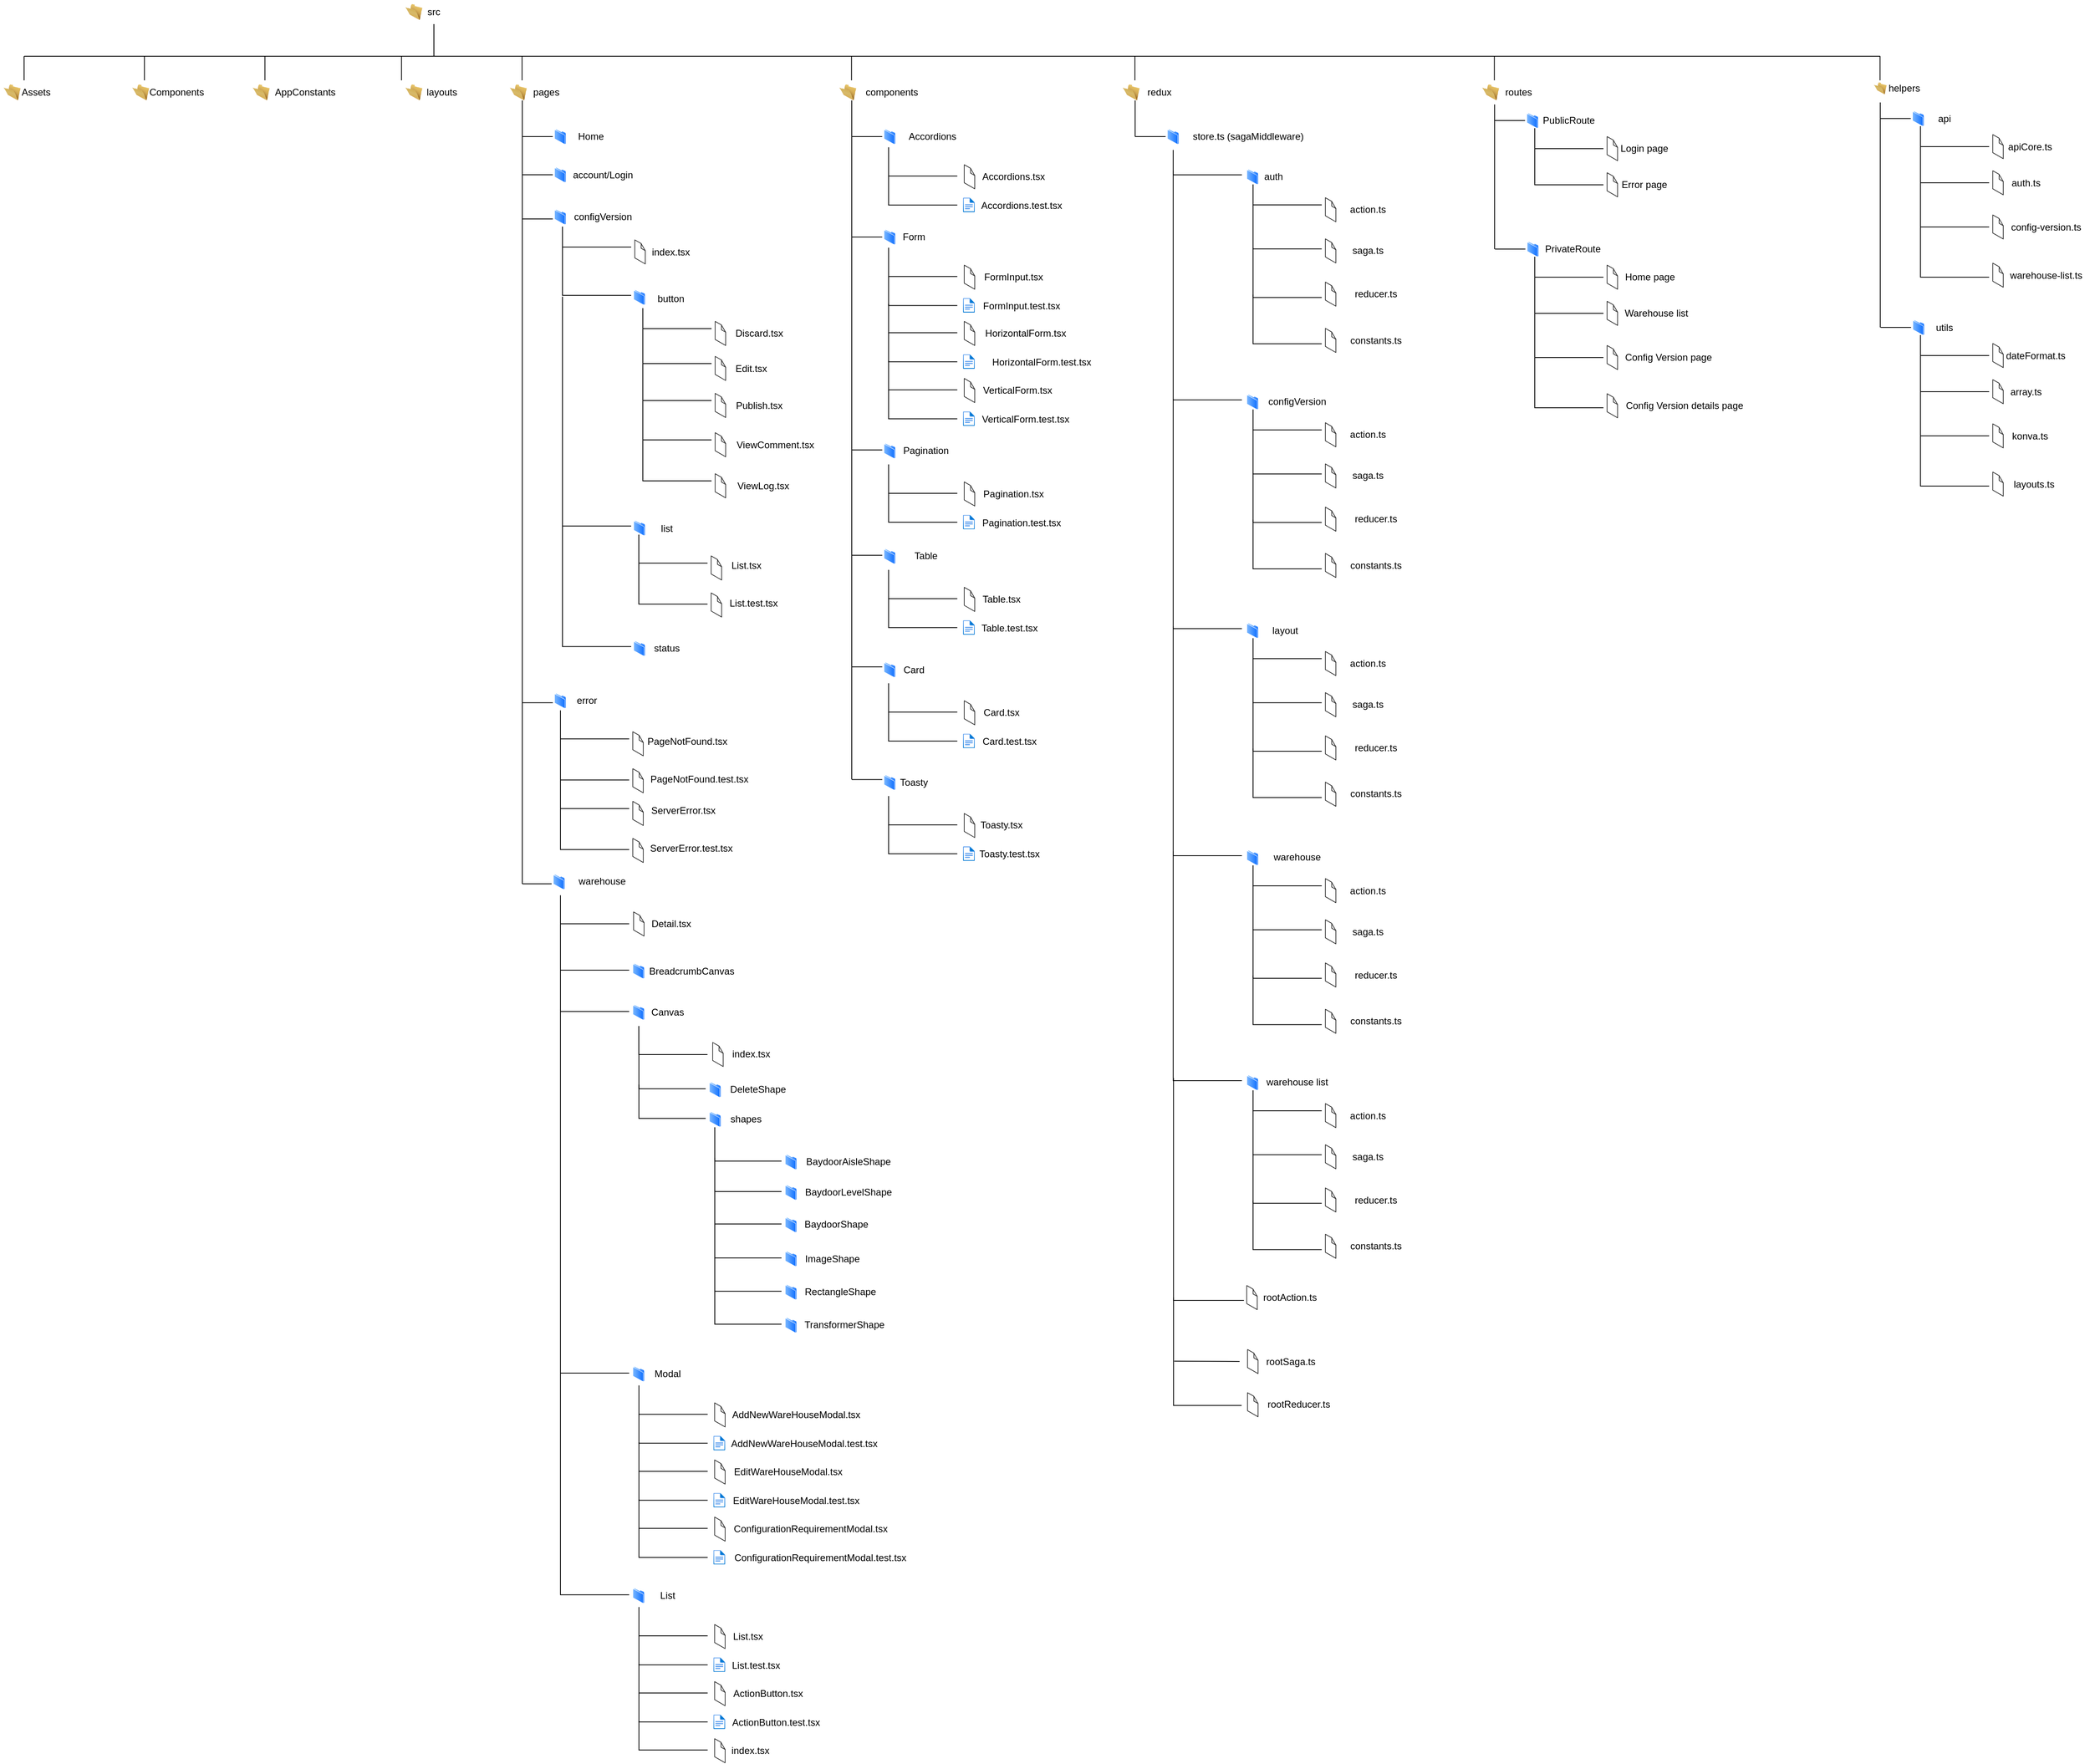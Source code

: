 <mxfile version="20.2.8" type="github">
  <diagram id="nXU3pfddEFUmAPJ9pOyv" name="Page-1">
    <mxGraphModel dx="3160" dy="1693" grid="1" gridSize="10" guides="1" tooltips="1" connect="1" arrows="1" fold="1" page="1" pageScale="1" pageWidth="850" pageHeight="1100" math="0" shadow="0">
      <root>
        <mxCell id="0" />
        <mxCell id="1" parent="0" />
        <mxCell id="cjOnqs_CUeYG5httte-h-1" value="src" style="text;html=1;strokeColor=none;fillColor=none;align=center;verticalAlign=middle;whiteSpace=wrap;rounded=0;" vertex="1" parent="1">
          <mxGeometry x="530" y="50" width="60" height="30" as="geometry" />
        </mxCell>
        <mxCell id="cjOnqs_CUeYG5httte-h-2" value="" style="endArrow=none;html=1;rounded=0;entryX=0.5;entryY=1;entryDx=0;entryDy=0;" edge="1" parent="1" target="cjOnqs_CUeYG5httte-h-1">
          <mxGeometry width="50" height="50" relative="1" as="geometry">
            <mxPoint x="560" y="120" as="sourcePoint" />
            <mxPoint x="450" y="370" as="targetPoint" />
          </mxGeometry>
        </mxCell>
        <mxCell id="cjOnqs_CUeYG5httte-h-4" value="" style="endArrow=none;html=1;rounded=0;" edge="1" parent="1">
          <mxGeometry width="50" height="50" relative="1" as="geometry">
            <mxPoint x="50" y="120" as="sourcePoint" />
            <mxPoint x="2360" y="120" as="targetPoint" />
          </mxGeometry>
        </mxCell>
        <mxCell id="cjOnqs_CUeYG5httte-h-6" value="" style="endArrow=none;html=1;rounded=0;exitX=0.5;exitY=0;exitDx=0;exitDy=0;exitPerimeter=0;" edge="1" parent="1">
          <mxGeometry width="50" height="50" relative="1" as="geometry">
            <mxPoint x="50" y="150" as="sourcePoint" />
            <mxPoint x="50" y="120" as="targetPoint" />
          </mxGeometry>
        </mxCell>
        <mxCell id="cjOnqs_CUeYG5httte-h-3" value="" style="image;html=1;image=img/lib/clip_art/general/Empty_Folder_128x128.png" vertex="1" parent="1">
          <mxGeometry x="20" y="155" width="30" height="20" as="geometry" />
        </mxCell>
        <mxCell id="cjOnqs_CUeYG5httte-h-5" value="Assets" style="text;html=1;strokeColor=none;fillColor=none;align=center;verticalAlign=middle;whiteSpace=wrap;rounded=0;" vertex="1" parent="1">
          <mxGeometry x="40" y="150" width="50" height="30" as="geometry" />
        </mxCell>
        <mxCell id="cjOnqs_CUeYG5httte-h-13" value="" style="endArrow=none;html=1;rounded=0;exitX=0.5;exitY=0;exitDx=0;exitDy=0;exitPerimeter=0;" edge="1" parent="1">
          <mxGeometry width="50" height="50" relative="1" as="geometry">
            <mxPoint x="199.71" y="150" as="sourcePoint" />
            <mxPoint x="199.71" y="120" as="targetPoint" />
          </mxGeometry>
        </mxCell>
        <mxCell id="cjOnqs_CUeYG5httte-h-14" value="" style="image;html=1;image=img/lib/clip_art/general/Empty_Folder_128x128.png" vertex="1" parent="1">
          <mxGeometry x="180" y="155" width="30" height="20" as="geometry" />
        </mxCell>
        <mxCell id="cjOnqs_CUeYG5httte-h-15" value="Components" style="text;html=1;strokeColor=none;fillColor=none;align=center;verticalAlign=middle;whiteSpace=wrap;rounded=0;" vertex="1" parent="1">
          <mxGeometry x="200" y="150" width="80" height="30" as="geometry" />
        </mxCell>
        <mxCell id="cjOnqs_CUeYG5httte-h-16" value="" style="endArrow=none;html=1;rounded=0;exitX=0.5;exitY=0;exitDx=0;exitDy=0;exitPerimeter=0;" edge="1" parent="1">
          <mxGeometry width="50" height="50" relative="1" as="geometry">
            <mxPoint x="349.71" y="150" as="sourcePoint" />
            <mxPoint x="349.71" y="120" as="targetPoint" />
          </mxGeometry>
        </mxCell>
        <mxCell id="cjOnqs_CUeYG5httte-h-17" value="" style="image;html=1;image=img/lib/clip_art/general/Empty_Folder_128x128.png" vertex="1" parent="1">
          <mxGeometry x="330" y="155" width="30" height="20" as="geometry" />
        </mxCell>
        <mxCell id="cjOnqs_CUeYG5httte-h-18" value="AppConstants" style="text;html=1;strokeColor=none;fillColor=none;align=center;verticalAlign=middle;whiteSpace=wrap;rounded=0;" vertex="1" parent="1">
          <mxGeometry x="360" y="150" width="80" height="30" as="geometry" />
        </mxCell>
        <mxCell id="cjOnqs_CUeYG5httte-h-19" value="" style="endArrow=none;html=1;rounded=0;exitX=0.5;exitY=0;exitDx=0;exitDy=0;exitPerimeter=0;" edge="1" parent="1">
          <mxGeometry width="50" height="50" relative="1" as="geometry">
            <mxPoint x="519.71" y="150" as="sourcePoint" />
            <mxPoint x="519.71" y="120" as="targetPoint" />
          </mxGeometry>
        </mxCell>
        <mxCell id="cjOnqs_CUeYG5httte-h-20" value="" style="image;html=1;image=img/lib/clip_art/general/Empty_Folder_128x128.png" vertex="1" parent="1">
          <mxGeometry x="520" y="155" width="30" height="20" as="geometry" />
        </mxCell>
        <mxCell id="cjOnqs_CUeYG5httte-h-21" value="layouts" style="text;html=1;strokeColor=none;fillColor=none;align=center;verticalAlign=middle;whiteSpace=wrap;rounded=0;" vertex="1" parent="1">
          <mxGeometry x="530" y="150" width="80" height="30" as="geometry" />
        </mxCell>
        <mxCell id="cjOnqs_CUeYG5httte-h-23" value="" style="endArrow=none;html=1;rounded=0;exitX=0.5;exitY=0;exitDx=0;exitDy=0;exitPerimeter=0;" edge="1" parent="1">
          <mxGeometry width="50" height="50" relative="1" as="geometry">
            <mxPoint x="669.71" y="150" as="sourcePoint" />
            <mxPoint x="669.71" y="120" as="targetPoint" />
          </mxGeometry>
        </mxCell>
        <mxCell id="cjOnqs_CUeYG5httte-h-24" value="" style="image;html=1;image=img/lib/clip_art/general/Empty_Folder_128x128.png" vertex="1" parent="1">
          <mxGeometry x="650" y="155" width="30" height="20" as="geometry" />
        </mxCell>
        <mxCell id="cjOnqs_CUeYG5httte-h-25" value="pages" style="text;html=1;strokeColor=none;fillColor=none;align=center;verticalAlign=middle;whiteSpace=wrap;rounded=0;" vertex="1" parent="1">
          <mxGeometry x="660" y="150" width="80" height="30" as="geometry" />
        </mxCell>
        <mxCell id="cjOnqs_CUeYG5httte-h-26" value="" style="endArrow=none;html=1;rounded=0;exitX=0.5;exitY=0;exitDx=0;exitDy=0;exitPerimeter=0;" edge="1" parent="1">
          <mxGeometry width="50" height="50" relative="1" as="geometry">
            <mxPoint x="1079.71" y="150" as="sourcePoint" />
            <mxPoint x="1079.71" y="120" as="targetPoint" />
          </mxGeometry>
        </mxCell>
        <mxCell id="cjOnqs_CUeYG5httte-h-27" value="" style="image;html=1;image=img/lib/clip_art/general/Empty_Folder_128x128.png" vertex="1" parent="1">
          <mxGeometry x="1060" y="155" width="30" height="20" as="geometry" />
        </mxCell>
        <mxCell id="cjOnqs_CUeYG5httte-h-28" value="components" style="text;html=1;strokeColor=none;fillColor=none;align=center;verticalAlign=middle;whiteSpace=wrap;rounded=0;" vertex="1" parent="1">
          <mxGeometry x="1090" y="150" width="80" height="30" as="geometry" />
        </mxCell>
        <mxCell id="cjOnqs_CUeYG5httte-h-29" value="" style="endArrow=none;html=1;rounded=0;exitX=0.5;exitY=0;exitDx=0;exitDy=0;exitPerimeter=0;" edge="1" parent="1">
          <mxGeometry width="50" height="50" relative="1" as="geometry">
            <mxPoint x="1432.38" y="150" as="sourcePoint" />
            <mxPoint x="1432.38" y="120" as="targetPoint" />
          </mxGeometry>
        </mxCell>
        <mxCell id="cjOnqs_CUeYG5httte-h-30" value="" style="image;html=1;image=img/lib/clip_art/general/Empty_Folder_128x128.png" vertex="1" parent="1">
          <mxGeometry x="1412.67" y="155" width="30" height="20" as="geometry" />
        </mxCell>
        <mxCell id="cjOnqs_CUeYG5httte-h-31" value="redux" style="text;html=1;strokeColor=none;fillColor=none;align=center;verticalAlign=middle;whiteSpace=wrap;rounded=0;" vertex="1" parent="1">
          <mxGeometry x="1422.67" y="150" width="80" height="30" as="geometry" />
        </mxCell>
        <mxCell id="cjOnqs_CUeYG5httte-h-32" value="" style="endArrow=none;html=1;rounded=0;exitX=0.5;exitY=0;exitDx=0;exitDy=0;exitPerimeter=0;" edge="1" parent="1">
          <mxGeometry width="50" height="50" relative="1" as="geometry">
            <mxPoint x="1879.71" y="150" as="sourcePoint" />
            <mxPoint x="1879.71" y="120" as="targetPoint" />
          </mxGeometry>
        </mxCell>
        <mxCell id="cjOnqs_CUeYG5httte-h-33" value="" style="image;html=1;image=img/lib/clip_art/general/Empty_Folder_128x128.png" vertex="1" parent="1">
          <mxGeometry x="1860" y="155" width="30" height="20" as="geometry" />
        </mxCell>
        <mxCell id="cjOnqs_CUeYG5httte-h-34" value="routes" style="text;html=1;strokeColor=none;fillColor=none;align=center;verticalAlign=middle;whiteSpace=wrap;rounded=0;" vertex="1" parent="1">
          <mxGeometry x="1870" y="150" width="80" height="30" as="geometry" />
        </mxCell>
        <mxCell id="cjOnqs_CUeYG5httte-h-35" value="" style="endArrow=none;html=1;rounded=0;exitX=0.5;exitY=0;exitDx=0;exitDy=0;exitPerimeter=0;" edge="1" parent="1">
          <mxGeometry width="50" height="50" relative="1" as="geometry">
            <mxPoint x="2359.71" y="150" as="sourcePoint" />
            <mxPoint x="2359.71" y="120" as="targetPoint" />
          </mxGeometry>
        </mxCell>
        <mxCell id="cjOnqs_CUeYG5httte-h-36" value="" style="image;html=1;image=img/lib/clip_art/general/Empty_Folder_128x128.png" vertex="1" parent="1">
          <mxGeometry x="2350" y="152.5" width="20" height="15" as="geometry" />
        </mxCell>
        <mxCell id="cjOnqs_CUeYG5httte-h-37" value="helpers" style="text;html=1;strokeColor=none;fillColor=none;align=center;verticalAlign=middle;whiteSpace=wrap;rounded=0;" vertex="1" parent="1">
          <mxGeometry x="2350" y="150" width="80" height="20" as="geometry" />
        </mxCell>
        <mxCell id="cjOnqs_CUeYG5httte-h-38" value="" style="endArrow=none;html=1;rounded=0;" edge="1" parent="1">
          <mxGeometry width="50" height="50" relative="1" as="geometry">
            <mxPoint x="2360" y="457.5" as="sourcePoint" />
            <mxPoint x="2360" y="177.5" as="targetPoint" />
          </mxGeometry>
        </mxCell>
        <mxCell id="cjOnqs_CUeYG5httte-h-41" value="" style="endArrow=none;html=1;rounded=0;exitX=-0.141;exitY=0.497;exitDx=0;exitDy=0;exitPerimeter=0;" edge="1" parent="1" source="cjOnqs_CUeYG5httte-h-43">
          <mxGeometry width="50" height="50" relative="1" as="geometry">
            <mxPoint x="2420" y="197.48" as="sourcePoint" />
            <mxPoint x="2360" y="197.48" as="targetPoint" />
          </mxGeometry>
        </mxCell>
        <mxCell id="cjOnqs_CUeYG5httte-h-43" value="" style="aspect=fixed;perimeter=ellipsePerimeter;html=1;align=center;shadow=0;dashed=0;spacingTop=3;image;image=img/lib/active_directory/folder.svg;" vertex="1" parent="1">
          <mxGeometry x="2400" y="187.5" width="14.6" height="20" as="geometry" />
        </mxCell>
        <mxCell id="cjOnqs_CUeYG5httte-h-46" value="api" style="text;html=1;strokeColor=none;fillColor=none;align=center;verticalAlign=middle;whiteSpace=wrap;rounded=0;" vertex="1" parent="1">
          <mxGeometry x="2414.6" y="187.5" width="50" height="20" as="geometry" />
        </mxCell>
        <mxCell id="cjOnqs_CUeYG5httte-h-47" value="" style="endArrow=none;html=1;rounded=0;exitX=-0.141;exitY=0.497;exitDx=0;exitDy=0;exitPerimeter=0;" edge="1" parent="1" source="cjOnqs_CUeYG5httte-h-48">
          <mxGeometry width="50" height="50" relative="1" as="geometry">
            <mxPoint x="2420.4" y="457.48" as="sourcePoint" />
            <mxPoint x="2360.4" y="457.48" as="targetPoint" />
          </mxGeometry>
        </mxCell>
        <mxCell id="cjOnqs_CUeYG5httte-h-48" value="" style="aspect=fixed;perimeter=ellipsePerimeter;html=1;align=center;shadow=0;dashed=0;spacingTop=3;image;image=img/lib/active_directory/folder.svg;" vertex="1" parent="1">
          <mxGeometry x="2400.4" y="447.5" width="14.6" height="20" as="geometry" />
        </mxCell>
        <mxCell id="cjOnqs_CUeYG5httte-h-49" value="utils" style="text;html=1;strokeColor=none;fillColor=none;align=center;verticalAlign=middle;whiteSpace=wrap;rounded=0;" vertex="1" parent="1">
          <mxGeometry x="2415" y="447.5" width="50" height="20" as="geometry" />
        </mxCell>
        <mxCell id="cjOnqs_CUeYG5httte-h-50" value="" style="shape=partialRectangle;whiteSpace=wrap;html=1;top=0;left=0;fillColor=none;rotation=90;" vertex="1" parent="1">
          <mxGeometry x="2440" y="177.5" width="25" height="85" as="geometry" />
        </mxCell>
        <mxCell id="cjOnqs_CUeYG5httte-h-51" value="" style="verticalLabelPosition=bottom;html=1;verticalAlign=top;strokeWidth=1;align=center;outlineConnect=0;dashed=0;outlineConnect=0;shape=mxgraph.aws3d.file;aspect=fixed;strokeColor=#292929;" vertex="1" parent="1">
          <mxGeometry x="2500" y="217.5" width="13.09" height="30" as="geometry" />
        </mxCell>
        <mxCell id="cjOnqs_CUeYG5httte-h-52" value="apiCore.ts" style="text;html=1;strokeColor=none;fillColor=none;align=center;verticalAlign=middle;whiteSpace=wrap;rounded=0;" vertex="1" parent="1">
          <mxGeometry x="2513.09" y="222.5" width="66.91" height="20" as="geometry" />
        </mxCell>
        <mxCell id="cjOnqs_CUeYG5httte-h-53" value="" style="shape=partialRectangle;whiteSpace=wrap;html=1;top=0;left=0;fillColor=none;rotation=90;" vertex="1" parent="1">
          <mxGeometry x="2430" y="212.5" width="45" height="85" as="geometry" />
        </mxCell>
        <mxCell id="cjOnqs_CUeYG5httte-h-54" value="" style="verticalLabelPosition=bottom;html=1;verticalAlign=top;strokeWidth=1;align=center;outlineConnect=0;dashed=0;outlineConnect=0;shape=mxgraph.aws3d.file;aspect=fixed;strokeColor=#292929;" vertex="1" parent="1">
          <mxGeometry x="2500" y="262.5" width="13.09" height="30" as="geometry" />
        </mxCell>
        <mxCell id="cjOnqs_CUeYG5httte-h-55" value="auth.ts" style="text;html=1;strokeColor=none;fillColor=none;align=center;verticalAlign=middle;whiteSpace=wrap;rounded=0;" vertex="1" parent="1">
          <mxGeometry x="2513.09" y="267.5" width="56.91" height="20" as="geometry" />
        </mxCell>
        <mxCell id="cjOnqs_CUeYG5httte-h-56" value="" style="shape=partialRectangle;whiteSpace=wrap;html=1;top=0;left=0;fillColor=none;rotation=90;" vertex="1" parent="1">
          <mxGeometry x="2425" y="262.5" width="55" height="85" as="geometry" />
        </mxCell>
        <mxCell id="cjOnqs_CUeYG5httte-h-57" value="" style="verticalLabelPosition=bottom;html=1;verticalAlign=top;strokeWidth=1;align=center;outlineConnect=0;dashed=0;outlineConnect=0;shape=mxgraph.aws3d.file;aspect=fixed;strokeColor=#292929;" vertex="1" parent="1">
          <mxGeometry x="2500" y="317.5" width="13.09" height="30" as="geometry" />
        </mxCell>
        <mxCell id="cjOnqs_CUeYG5httte-h-58" value="config-version.ts" style="text;html=1;strokeColor=none;fillColor=none;align=center;verticalAlign=middle;whiteSpace=wrap;rounded=0;" vertex="1" parent="1">
          <mxGeometry x="2513.09" y="322.5" width="106.91" height="20" as="geometry" />
        </mxCell>
        <mxCell id="cjOnqs_CUeYG5httte-h-59" value="" style="shape=partialRectangle;whiteSpace=wrap;html=1;top=0;left=0;fillColor=none;rotation=90;" vertex="1" parent="1">
          <mxGeometry x="2418.75" y="318.75" width="67.5" height="85" as="geometry" />
        </mxCell>
        <mxCell id="cjOnqs_CUeYG5httte-h-60" value="" style="verticalLabelPosition=bottom;html=1;verticalAlign=top;strokeWidth=1;align=center;outlineConnect=0;dashed=0;outlineConnect=0;shape=mxgraph.aws3d.file;aspect=fixed;strokeColor=#292929;" vertex="1" parent="1">
          <mxGeometry x="2500" y="377.5" width="13.09" height="30" as="geometry" />
        </mxCell>
        <mxCell id="cjOnqs_CUeYG5httte-h-61" value="warehouse-list.ts" style="text;html=1;strokeColor=none;fillColor=none;align=center;verticalAlign=middle;whiteSpace=wrap;rounded=0;" vertex="1" parent="1">
          <mxGeometry x="2513.09" y="382.5" width="106.91" height="20" as="geometry" />
        </mxCell>
        <mxCell id="cjOnqs_CUeYG5httte-h-62" value="" style="image;html=1;image=img/lib/clip_art/general/Empty_Folder_128x128.png" vertex="1" parent="1">
          <mxGeometry x="520" y="55" width="30" height="20" as="geometry" />
        </mxCell>
        <mxCell id="cjOnqs_CUeYG5httte-h-63" value="" style="shape=partialRectangle;whiteSpace=wrap;html=1;top=0;left=0;fillColor=none;rotation=90;" vertex="1" parent="1">
          <mxGeometry x="2440" y="437.5" width="25" height="85" as="geometry" />
        </mxCell>
        <mxCell id="cjOnqs_CUeYG5httte-h-64" value="" style="verticalLabelPosition=bottom;html=1;verticalAlign=top;strokeWidth=1;align=center;outlineConnect=0;dashed=0;outlineConnect=0;shape=mxgraph.aws3d.file;aspect=fixed;strokeColor=#292929;" vertex="1" parent="1">
          <mxGeometry x="2500" y="477.5" width="13.09" height="30" as="geometry" />
        </mxCell>
        <mxCell id="cjOnqs_CUeYG5httte-h-65" value="dateFormat.ts" style="text;html=1;strokeColor=none;fillColor=none;align=center;verticalAlign=middle;whiteSpace=wrap;rounded=0;" vertex="1" parent="1">
          <mxGeometry x="2520" y="482.5" width="66.91" height="20" as="geometry" />
        </mxCell>
        <mxCell id="cjOnqs_CUeYG5httte-h-66" value="" style="shape=partialRectangle;whiteSpace=wrap;html=1;top=0;left=0;fillColor=none;rotation=90;" vertex="1" parent="1">
          <mxGeometry x="2430" y="472.5" width="45" height="85" as="geometry" />
        </mxCell>
        <mxCell id="cjOnqs_CUeYG5httte-h-67" value="" style="verticalLabelPosition=bottom;html=1;verticalAlign=top;strokeWidth=1;align=center;outlineConnect=0;dashed=0;outlineConnect=0;shape=mxgraph.aws3d.file;aspect=fixed;strokeColor=#292929;" vertex="1" parent="1">
          <mxGeometry x="2500" y="522.5" width="13.09" height="30" as="geometry" />
        </mxCell>
        <mxCell id="cjOnqs_CUeYG5httte-h-68" value="array.ts" style="text;html=1;strokeColor=none;fillColor=none;align=center;verticalAlign=middle;whiteSpace=wrap;rounded=0;" vertex="1" parent="1">
          <mxGeometry x="2513.09" y="527.5" width="56.91" height="20" as="geometry" />
        </mxCell>
        <mxCell id="cjOnqs_CUeYG5httte-h-69" value="" style="shape=partialRectangle;whiteSpace=wrap;html=1;top=0;left=0;fillColor=none;rotation=90;" vertex="1" parent="1">
          <mxGeometry x="2425" y="522.5" width="55" height="85" as="geometry" />
        </mxCell>
        <mxCell id="cjOnqs_CUeYG5httte-h-70" value="" style="verticalLabelPosition=bottom;html=1;verticalAlign=top;strokeWidth=1;align=center;outlineConnect=0;dashed=0;outlineConnect=0;shape=mxgraph.aws3d.file;aspect=fixed;strokeColor=#292929;" vertex="1" parent="1">
          <mxGeometry x="2500" y="577.5" width="13.09" height="30" as="geometry" />
        </mxCell>
        <mxCell id="cjOnqs_CUeYG5httte-h-71" value="konva.ts" style="text;html=1;strokeColor=none;fillColor=none;align=center;verticalAlign=middle;whiteSpace=wrap;rounded=0;" vertex="1" parent="1">
          <mxGeometry x="2513.09" y="582.5" width="66.91" height="20" as="geometry" />
        </mxCell>
        <mxCell id="cjOnqs_CUeYG5httte-h-72" value="" style="shape=partialRectangle;whiteSpace=wrap;html=1;top=0;left=0;fillColor=none;rotation=90;" vertex="1" parent="1">
          <mxGeometry x="2418.75" y="578.75" width="67.5" height="85" as="geometry" />
        </mxCell>
        <mxCell id="cjOnqs_CUeYG5httte-h-73" value="" style="verticalLabelPosition=bottom;html=1;verticalAlign=top;strokeWidth=1;align=center;outlineConnect=0;dashed=0;outlineConnect=0;shape=mxgraph.aws3d.file;aspect=fixed;strokeColor=#292929;" vertex="1" parent="1">
          <mxGeometry x="2500" y="637.5" width="13.09" height="30" as="geometry" />
        </mxCell>
        <mxCell id="cjOnqs_CUeYG5httte-h-74" value="layouts.ts" style="text;html=1;strokeColor=none;fillColor=none;align=center;verticalAlign=middle;whiteSpace=wrap;rounded=0;" vertex="1" parent="1">
          <mxGeometry x="2513.09" y="642.5" width="76.91" height="20" as="geometry" />
        </mxCell>
        <mxCell id="cjOnqs_CUeYG5httte-h-75" value="" style="endArrow=none;html=1;rounded=0;" edge="1" parent="1">
          <mxGeometry width="50" height="50" relative="1" as="geometry">
            <mxPoint x="1880" y="360" as="sourcePoint" />
            <mxPoint x="1880.0" y="180" as="targetPoint" />
          </mxGeometry>
        </mxCell>
        <mxCell id="cjOnqs_CUeYG5httte-h-76" value="" style="endArrow=none;html=1;rounded=0;exitX=-0.141;exitY=0.497;exitDx=0;exitDy=0;exitPerimeter=0;" edge="1" parent="1" source="cjOnqs_CUeYG5httte-h-77">
          <mxGeometry width="50" height="50" relative="1" as="geometry">
            <mxPoint x="1940" y="199.98" as="sourcePoint" />
            <mxPoint x="1880.0" y="199.98" as="targetPoint" />
          </mxGeometry>
        </mxCell>
        <mxCell id="cjOnqs_CUeYG5httte-h-77" value="" style="aspect=fixed;perimeter=ellipsePerimeter;html=1;align=center;shadow=0;dashed=0;spacingTop=3;image;image=img/lib/active_directory/folder.svg;" vertex="1" parent="1">
          <mxGeometry x="1920" y="190" width="14.6" height="20" as="geometry" />
        </mxCell>
        <mxCell id="cjOnqs_CUeYG5httte-h-78" value="PublicRoute" style="text;html=1;strokeColor=none;fillColor=none;align=center;verticalAlign=middle;whiteSpace=wrap;rounded=0;" vertex="1" parent="1">
          <mxGeometry x="1934.6" y="190" width="75.4" height="20" as="geometry" />
        </mxCell>
        <mxCell id="cjOnqs_CUeYG5httte-h-79" value="" style="endArrow=none;html=1;rounded=0;exitX=-0.141;exitY=0.497;exitDx=0;exitDy=0;exitPerimeter=0;" edge="1" parent="1" source="cjOnqs_CUeYG5httte-h-80">
          <mxGeometry width="50" height="50" relative="1" as="geometry">
            <mxPoint x="1940.4" y="359.98" as="sourcePoint" />
            <mxPoint x="1880.4" y="359.98" as="targetPoint" />
          </mxGeometry>
        </mxCell>
        <mxCell id="cjOnqs_CUeYG5httte-h-80" value="" style="aspect=fixed;perimeter=ellipsePerimeter;html=1;align=center;shadow=0;dashed=0;spacingTop=3;image;image=img/lib/active_directory/folder.svg;" vertex="1" parent="1">
          <mxGeometry x="1920.4" y="350" width="14.6" height="20" as="geometry" />
        </mxCell>
        <mxCell id="cjOnqs_CUeYG5httte-h-81" value="PrivateRoute" style="text;html=1;strokeColor=none;fillColor=none;align=center;verticalAlign=middle;whiteSpace=wrap;rounded=0;" vertex="1" parent="1">
          <mxGeometry x="1935" y="350" width="85" height="20" as="geometry" />
        </mxCell>
        <mxCell id="cjOnqs_CUeYG5httte-h-82" value="" style="shape=partialRectangle;whiteSpace=wrap;html=1;top=0;left=0;fillColor=none;rotation=90;" vertex="1" parent="1">
          <mxGeometry x="1960" y="180" width="25" height="85" as="geometry" />
        </mxCell>
        <mxCell id="cjOnqs_CUeYG5httte-h-83" value="" style="verticalLabelPosition=bottom;html=1;verticalAlign=top;strokeWidth=1;align=center;outlineConnect=0;dashed=0;outlineConnect=0;shape=mxgraph.aws3d.file;aspect=fixed;strokeColor=#292929;" vertex="1" parent="1">
          <mxGeometry x="2020" y="220" width="13.09" height="30" as="geometry" />
        </mxCell>
        <mxCell id="cjOnqs_CUeYG5httte-h-84" value="Login page" style="text;html=1;strokeColor=none;fillColor=none;align=center;verticalAlign=middle;whiteSpace=wrap;rounded=0;" vertex="1" parent="1">
          <mxGeometry x="2033.09" y="225" width="66.91" height="20" as="geometry" />
        </mxCell>
        <mxCell id="cjOnqs_CUeYG5httte-h-85" value="" style="shape=partialRectangle;whiteSpace=wrap;html=1;top=0;left=0;fillColor=none;rotation=90;" vertex="1" parent="1">
          <mxGeometry x="1950" y="215" width="45" height="85" as="geometry" />
        </mxCell>
        <mxCell id="cjOnqs_CUeYG5httte-h-86" value="" style="verticalLabelPosition=bottom;html=1;verticalAlign=top;strokeWidth=1;align=center;outlineConnect=0;dashed=0;outlineConnect=0;shape=mxgraph.aws3d.file;aspect=fixed;strokeColor=#292929;" vertex="1" parent="1">
          <mxGeometry x="2020" y="265" width="13.09" height="30" as="geometry" />
        </mxCell>
        <mxCell id="cjOnqs_CUeYG5httte-h-87" value="Error page" style="text;html=1;strokeColor=none;fillColor=none;align=center;verticalAlign=middle;whiteSpace=wrap;rounded=0;" vertex="1" parent="1">
          <mxGeometry x="2033.09" y="270" width="66.91" height="20" as="geometry" />
        </mxCell>
        <mxCell id="cjOnqs_CUeYG5httte-h-94" value="" style="shape=partialRectangle;whiteSpace=wrap;html=1;top=0;left=0;fillColor=none;rotation=90;" vertex="1" parent="1">
          <mxGeometry x="1960" y="340" width="25" height="85" as="geometry" />
        </mxCell>
        <mxCell id="cjOnqs_CUeYG5httte-h-95" value="" style="verticalLabelPosition=bottom;html=1;verticalAlign=top;strokeWidth=1;align=center;outlineConnect=0;dashed=0;outlineConnect=0;shape=mxgraph.aws3d.file;aspect=fixed;strokeColor=#292929;" vertex="1" parent="1">
          <mxGeometry x="2020" y="380" width="13.09" height="30" as="geometry" />
        </mxCell>
        <mxCell id="cjOnqs_CUeYG5httte-h-96" value="Home page" style="text;html=1;strokeColor=none;fillColor=none;align=center;verticalAlign=middle;whiteSpace=wrap;rounded=0;" vertex="1" parent="1">
          <mxGeometry x="2040" y="385" width="66.91" height="20" as="geometry" />
        </mxCell>
        <mxCell id="cjOnqs_CUeYG5httte-h-97" value="" style="shape=partialRectangle;whiteSpace=wrap;html=1;top=0;left=0;fillColor=none;rotation=90;" vertex="1" parent="1">
          <mxGeometry x="1950" y="375" width="45" height="85" as="geometry" />
        </mxCell>
        <mxCell id="cjOnqs_CUeYG5httte-h-98" value="" style="verticalLabelPosition=bottom;html=1;verticalAlign=top;strokeWidth=1;align=center;outlineConnect=0;dashed=0;outlineConnect=0;shape=mxgraph.aws3d.file;aspect=fixed;strokeColor=#292929;" vertex="1" parent="1">
          <mxGeometry x="2020" y="425" width="13.09" height="30" as="geometry" />
        </mxCell>
        <mxCell id="cjOnqs_CUeYG5httte-h-99" value="Warehouse list" style="text;html=1;strokeColor=none;fillColor=none;align=center;verticalAlign=middle;whiteSpace=wrap;rounded=0;" vertex="1" parent="1">
          <mxGeometry x="2033.09" y="430" width="96.91" height="20" as="geometry" />
        </mxCell>
        <mxCell id="cjOnqs_CUeYG5httte-h-100" value="" style="shape=partialRectangle;whiteSpace=wrap;html=1;top=0;left=0;fillColor=none;rotation=90;" vertex="1" parent="1">
          <mxGeometry x="1945" y="425" width="55" height="85" as="geometry" />
        </mxCell>
        <mxCell id="cjOnqs_CUeYG5httte-h-101" value="" style="verticalLabelPosition=bottom;html=1;verticalAlign=top;strokeWidth=1;align=center;outlineConnect=0;dashed=0;outlineConnect=0;shape=mxgraph.aws3d.file;aspect=fixed;strokeColor=#292929;" vertex="1" parent="1">
          <mxGeometry x="2020" y="480" width="13.09" height="30" as="geometry" />
        </mxCell>
        <mxCell id="cjOnqs_CUeYG5httte-h-102" value="Config Version page" style="text;html=1;strokeColor=none;fillColor=none;align=center;verticalAlign=middle;whiteSpace=wrap;rounded=0;" vertex="1" parent="1">
          <mxGeometry x="2033.09" y="485" width="126.91" height="20" as="geometry" />
        </mxCell>
        <mxCell id="cjOnqs_CUeYG5httte-h-103" value="" style="shape=partialRectangle;whiteSpace=wrap;html=1;top=0;left=0;fillColor=none;rotation=90;" vertex="1" parent="1">
          <mxGeometry x="1938.75" y="481.25" width="67.5" height="85" as="geometry" />
        </mxCell>
        <mxCell id="cjOnqs_CUeYG5httte-h-104" value="" style="verticalLabelPosition=bottom;html=1;verticalAlign=top;strokeWidth=1;align=center;outlineConnect=0;dashed=0;outlineConnect=0;shape=mxgraph.aws3d.file;aspect=fixed;strokeColor=#292929;" vertex="1" parent="1">
          <mxGeometry x="2020" y="540" width="13.09" height="30" as="geometry" />
        </mxCell>
        <mxCell id="cjOnqs_CUeYG5httte-h-105" value="Config Version details page" style="text;html=1;strokeColor=none;fillColor=none;align=center;verticalAlign=middle;whiteSpace=wrap;rounded=0;" vertex="1" parent="1">
          <mxGeometry x="2033.09" y="545" width="166.91" height="20" as="geometry" />
        </mxCell>
        <mxCell id="cjOnqs_CUeYG5httte-h-106" value="" style="endArrow=none;html=1;rounded=0;exitX=-0.141;exitY=0.497;exitDx=0;exitDy=0;exitPerimeter=0;" edge="1" parent="1" source="cjOnqs_CUeYG5httte-h-107">
          <mxGeometry width="50" height="50" relative="1" as="geometry">
            <mxPoint x="1492.67" y="219.98" as="sourcePoint" />
            <mxPoint x="1432.67" y="219.98" as="targetPoint" />
          </mxGeometry>
        </mxCell>
        <mxCell id="cjOnqs_CUeYG5httte-h-107" value="" style="aspect=fixed;perimeter=ellipsePerimeter;html=1;align=center;shadow=0;dashed=0;spacingTop=3;image;image=img/lib/active_directory/folder.svg;" vertex="1" parent="1">
          <mxGeometry x="1472.67" y="210" width="14.6" height="20" as="geometry" />
        </mxCell>
        <mxCell id="cjOnqs_CUeYG5httte-h-108" value="store.ts (sagaMiddleware)" style="text;html=1;strokeColor=none;fillColor=none;align=center;verticalAlign=middle;whiteSpace=wrap;rounded=0;" vertex="1" parent="1">
          <mxGeometry x="1493.74" y="210" width="158.93" height="20" as="geometry" />
        </mxCell>
        <mxCell id="cjOnqs_CUeYG5httte-h-118" value="" style="shape=partialRectangle;whiteSpace=wrap;html=1;top=0;left=0;fillColor=none;rotation=90;" vertex="1" parent="1">
          <mxGeometry x="1385.87" y="1486.8" width="276.21" height="87.18" as="geometry" />
        </mxCell>
        <mxCell id="cjOnqs_CUeYG5httte-h-119" value="" style="verticalLabelPosition=bottom;html=1;verticalAlign=top;strokeWidth=1;align=center;outlineConnect=0;dashed=0;outlineConnect=0;shape=mxgraph.aws3d.file;aspect=fixed;strokeColor=#292929;" vertex="1" parent="1">
          <mxGeometry x="1571.57" y="1650" width="13.09" height="30" as="geometry" />
        </mxCell>
        <mxCell id="cjOnqs_CUeYG5httte-h-120" value="rootAction.ts" style="text;html=1;strokeColor=none;fillColor=none;align=center;verticalAlign=middle;whiteSpace=wrap;rounded=0;" vertex="1" parent="1">
          <mxGeometry x="1591.57" y="1655" width="66.91" height="20" as="geometry" />
        </mxCell>
        <mxCell id="cjOnqs_CUeYG5httte-h-125" value="" style="verticalLabelPosition=bottom;html=1;verticalAlign=top;strokeWidth=1;align=center;outlineConnect=0;dashed=0;outlineConnect=0;shape=mxgraph.aws3d.file;aspect=fixed;strokeColor=#292929;" vertex="1" parent="1">
          <mxGeometry x="1572.56" y="1729.62" width="13.09" height="30" as="geometry" />
        </mxCell>
        <mxCell id="cjOnqs_CUeYG5httte-h-126" value="rootSaga.ts" style="text;html=1;strokeColor=none;fillColor=none;align=center;verticalAlign=middle;whiteSpace=wrap;rounded=0;" vertex="1" parent="1">
          <mxGeometry x="1585.65" y="1734.62" width="81.06" height="20" as="geometry" />
        </mxCell>
        <mxCell id="cjOnqs_CUeYG5httte-h-127" value="" style="shape=partialRectangle;whiteSpace=wrap;html=1;top=0;left=0;fillColor=none;rotation=90;" vertex="1" parent="1">
          <mxGeometry x="1455.64" y="1690.22" width="133.85" height="84.24" as="geometry" />
        </mxCell>
        <mxCell id="cjOnqs_CUeYG5httte-h-128" value="" style="verticalLabelPosition=bottom;html=1;verticalAlign=top;strokeWidth=1;align=center;outlineConnect=0;dashed=0;outlineConnect=0;shape=mxgraph.aws3d.file;aspect=fixed;strokeColor=#292929;" vertex="1" parent="1">
          <mxGeometry x="1572.56" y="1783.37" width="13.09" height="30" as="geometry" />
        </mxCell>
        <mxCell id="cjOnqs_CUeYG5httte-h-129" value="rootReducer.ts" style="text;html=1;strokeColor=none;fillColor=none;align=center;verticalAlign=middle;whiteSpace=wrap;rounded=0;" vertex="1" parent="1">
          <mxGeometry x="1585.65" y="1788.37" width="101.06" height="20" as="geometry" />
        </mxCell>
        <mxCell id="cjOnqs_CUeYG5httte-h-130" value="" style="endArrow=none;html=1;rounded=0;" edge="1" parent="1">
          <mxGeometry width="50" height="50" relative="1" as="geometry">
            <mxPoint x="1432.67" y="220" as="sourcePoint" />
            <mxPoint x="1432.67" y="175" as="targetPoint" />
          </mxGeometry>
        </mxCell>
        <mxCell id="cjOnqs_CUeYG5httte-h-132" value="" style="shape=partialRectangle;whiteSpace=wrap;html=1;top=0;left=0;fillColor=none;rotation=90;" vertex="1" parent="1">
          <mxGeometry x="1507.34" y="209.89" width="30.44" height="85" as="geometry" />
        </mxCell>
        <mxCell id="cjOnqs_CUeYG5httte-h-135" value="" style="aspect=fixed;perimeter=ellipsePerimeter;html=1;align=center;shadow=0;dashed=0;spacingTop=3;image;image=img/lib/active_directory/folder.svg;" vertex="1" parent="1">
          <mxGeometry x="1571.57" y="260" width="14.6" height="20" as="geometry" />
        </mxCell>
        <mxCell id="cjOnqs_CUeYG5httte-h-137" value="auth" style="text;html=1;strokeColor=none;fillColor=none;align=center;verticalAlign=middle;whiteSpace=wrap;rounded=0;" vertex="1" parent="1">
          <mxGeometry x="1586.17" y="260" width="38.01" height="20" as="geometry" />
        </mxCell>
        <mxCell id="cjOnqs_CUeYG5httte-h-138" value="" style="shape=partialRectangle;whiteSpace=wrap;html=1;top=0;left=0;fillColor=none;rotation=90;" vertex="1" parent="1">
          <mxGeometry x="1609.4" y="250" width="25" height="85" as="geometry" />
        </mxCell>
        <mxCell id="cjOnqs_CUeYG5httte-h-139" value="" style="verticalLabelPosition=bottom;html=1;verticalAlign=top;strokeWidth=1;align=center;outlineConnect=0;dashed=0;outlineConnect=0;shape=mxgraph.aws3d.file;aspect=fixed;strokeColor=#292929;" vertex="1" parent="1">
          <mxGeometry x="1669.4" y="296.06" width="13.09" height="30" as="geometry" />
        </mxCell>
        <mxCell id="cjOnqs_CUeYG5httte-h-140" value="action.ts" style="text;html=1;strokeColor=none;fillColor=none;align=center;verticalAlign=middle;whiteSpace=wrap;rounded=0;" vertex="1" parent="1">
          <mxGeometry x="1689.4" y="301.06" width="66.91" height="20" as="geometry" />
        </mxCell>
        <mxCell id="cjOnqs_CUeYG5httte-h-141" value="" style="shape=partialRectangle;whiteSpace=wrap;html=1;top=0;left=0;fillColor=none;rotation=90;" vertex="1" parent="1">
          <mxGeometry x="1594.6" y="290" width="54.58" height="85" as="geometry" />
        </mxCell>
        <mxCell id="cjOnqs_CUeYG5httte-h-142" value="" style="verticalLabelPosition=bottom;html=1;verticalAlign=top;strokeWidth=1;align=center;outlineConnect=0;dashed=0;outlineConnect=0;shape=mxgraph.aws3d.file;aspect=fixed;strokeColor=#292929;" vertex="1" parent="1">
          <mxGeometry x="1669.4" y="347.31" width="13.09" height="30" as="geometry" />
        </mxCell>
        <mxCell id="cjOnqs_CUeYG5httte-h-143" value="saga.ts" style="text;html=1;strokeColor=none;fillColor=none;align=center;verticalAlign=middle;whiteSpace=wrap;rounded=0;" vertex="1" parent="1">
          <mxGeometry x="1682.49" y="352.31" width="81.06" height="20" as="geometry" />
        </mxCell>
        <mxCell id="cjOnqs_CUeYG5httte-h-144" value="" style="shape=partialRectangle;whiteSpace=wrap;html=1;top=0;left=0;fillColor=none;rotation=90;" vertex="1" parent="1">
          <mxGeometry x="1591.57" y="347.37" width="60.66" height="85" as="geometry" />
        </mxCell>
        <mxCell id="cjOnqs_CUeYG5httte-h-145" value="" style="verticalLabelPosition=bottom;html=1;verticalAlign=top;strokeWidth=1;align=center;outlineConnect=0;dashed=0;outlineConnect=0;shape=mxgraph.aws3d.file;aspect=fixed;strokeColor=#292929;" vertex="1" parent="1">
          <mxGeometry x="1669.4" y="401.06" width="13.09" height="30" as="geometry" />
        </mxCell>
        <mxCell id="cjOnqs_CUeYG5httte-h-146" value="reducer.ts" style="text;html=1;strokeColor=none;fillColor=none;align=center;verticalAlign=middle;whiteSpace=wrap;rounded=0;" vertex="1" parent="1">
          <mxGeometry x="1682.49" y="406.06" width="101.06" height="20" as="geometry" />
        </mxCell>
        <mxCell id="cjOnqs_CUeYG5httte-h-147" value="" style="shape=partialRectangle;whiteSpace=wrap;html=1;top=0;left=0;fillColor=none;rotation=90;" vertex="1" parent="1">
          <mxGeometry x="1591.57" y="405" width="60.66" height="85" as="geometry" />
        </mxCell>
        <mxCell id="cjOnqs_CUeYG5httte-h-148" value="" style="verticalLabelPosition=bottom;html=1;verticalAlign=top;strokeWidth=1;align=center;outlineConnect=0;dashed=0;outlineConnect=0;shape=mxgraph.aws3d.file;aspect=fixed;strokeColor=#292929;" vertex="1" parent="1">
          <mxGeometry x="1669.4" y="458.69" width="13.09" height="30" as="geometry" />
        </mxCell>
        <mxCell id="cjOnqs_CUeYG5httte-h-149" value="constants.ts" style="text;html=1;strokeColor=none;fillColor=none;align=center;verticalAlign=middle;whiteSpace=wrap;rounded=0;" vertex="1" parent="1">
          <mxGeometry x="1682.49" y="463.69" width="101.06" height="20" as="geometry" />
        </mxCell>
        <mxCell id="cjOnqs_CUeYG5httte-h-150" value="" style="shape=partialRectangle;whiteSpace=wrap;html=1;top=0;left=0;fillColor=none;rotation=90;" vertex="1" parent="1">
          <mxGeometry x="1380" y="362.67" width="285.11" height="85" as="geometry" />
        </mxCell>
        <mxCell id="cjOnqs_CUeYG5httte-h-151" value="" style="aspect=fixed;perimeter=ellipsePerimeter;html=1;align=center;shadow=0;dashed=0;spacingTop=3;image;image=img/lib/active_directory/folder.svg;" vertex="1" parent="1">
          <mxGeometry x="1571.57" y="540.11" width="14.6" height="20" as="geometry" />
        </mxCell>
        <mxCell id="cjOnqs_CUeYG5httte-h-152" value="configVersion" style="text;html=1;strokeColor=none;fillColor=none;align=center;verticalAlign=middle;whiteSpace=wrap;rounded=0;" vertex="1" parent="1">
          <mxGeometry x="1586.17" y="540.11" width="96.5" height="20" as="geometry" />
        </mxCell>
        <mxCell id="cjOnqs_CUeYG5httte-h-153" value="" style="shape=partialRectangle;whiteSpace=wrap;html=1;top=0;left=0;fillColor=none;rotation=90;" vertex="1" parent="1">
          <mxGeometry x="1609.4" y="530.11" width="25" height="85" as="geometry" />
        </mxCell>
        <mxCell id="cjOnqs_CUeYG5httte-h-154" value="" style="verticalLabelPosition=bottom;html=1;verticalAlign=top;strokeWidth=1;align=center;outlineConnect=0;dashed=0;outlineConnect=0;shape=mxgraph.aws3d.file;aspect=fixed;strokeColor=#292929;" vertex="1" parent="1">
          <mxGeometry x="1669.4" y="576.17" width="13.09" height="30" as="geometry" />
        </mxCell>
        <mxCell id="cjOnqs_CUeYG5httte-h-155" value="action.ts" style="text;html=1;strokeColor=none;fillColor=none;align=center;verticalAlign=middle;whiteSpace=wrap;rounded=0;" vertex="1" parent="1">
          <mxGeometry x="1689.4" y="581.17" width="66.91" height="20" as="geometry" />
        </mxCell>
        <mxCell id="cjOnqs_CUeYG5httte-h-156" value="" style="shape=partialRectangle;whiteSpace=wrap;html=1;top=0;left=0;fillColor=none;rotation=90;" vertex="1" parent="1">
          <mxGeometry x="1594.6" y="570.11" width="54.58" height="85" as="geometry" />
        </mxCell>
        <mxCell id="cjOnqs_CUeYG5httte-h-157" value="" style="verticalLabelPosition=bottom;html=1;verticalAlign=top;strokeWidth=1;align=center;outlineConnect=0;dashed=0;outlineConnect=0;shape=mxgraph.aws3d.file;aspect=fixed;strokeColor=#292929;" vertex="1" parent="1">
          <mxGeometry x="1669.4" y="627.42" width="13.09" height="30" as="geometry" />
        </mxCell>
        <mxCell id="cjOnqs_CUeYG5httte-h-158" value="saga.ts" style="text;html=1;strokeColor=none;fillColor=none;align=center;verticalAlign=middle;whiteSpace=wrap;rounded=0;" vertex="1" parent="1">
          <mxGeometry x="1682.49" y="632.42" width="81.06" height="20" as="geometry" />
        </mxCell>
        <mxCell id="cjOnqs_CUeYG5httte-h-159" value="" style="shape=partialRectangle;whiteSpace=wrap;html=1;top=0;left=0;fillColor=none;rotation=90;" vertex="1" parent="1">
          <mxGeometry x="1591.57" y="627.48" width="60.66" height="85" as="geometry" />
        </mxCell>
        <mxCell id="cjOnqs_CUeYG5httte-h-160" value="" style="verticalLabelPosition=bottom;html=1;verticalAlign=top;strokeWidth=1;align=center;outlineConnect=0;dashed=0;outlineConnect=0;shape=mxgraph.aws3d.file;aspect=fixed;strokeColor=#292929;" vertex="1" parent="1">
          <mxGeometry x="1669.4" y="681.17" width="13.09" height="30" as="geometry" />
        </mxCell>
        <mxCell id="cjOnqs_CUeYG5httte-h-161" value="reducer.ts" style="text;html=1;strokeColor=none;fillColor=none;align=center;verticalAlign=middle;whiteSpace=wrap;rounded=0;" vertex="1" parent="1">
          <mxGeometry x="1682.49" y="686.17" width="101.06" height="20" as="geometry" />
        </mxCell>
        <mxCell id="cjOnqs_CUeYG5httte-h-162" value="" style="shape=partialRectangle;whiteSpace=wrap;html=1;top=0;left=0;fillColor=none;rotation=90;" vertex="1" parent="1">
          <mxGeometry x="1591.57" y="685.11" width="60.66" height="85" as="geometry" />
        </mxCell>
        <mxCell id="cjOnqs_CUeYG5httte-h-163" value="" style="verticalLabelPosition=bottom;html=1;verticalAlign=top;strokeWidth=1;align=center;outlineConnect=0;dashed=0;outlineConnect=0;shape=mxgraph.aws3d.file;aspect=fixed;strokeColor=#292929;" vertex="1" parent="1">
          <mxGeometry x="1669.4" y="738.8" width="13.09" height="30" as="geometry" />
        </mxCell>
        <mxCell id="cjOnqs_CUeYG5httte-h-164" value="constants.ts" style="text;html=1;strokeColor=none;fillColor=none;align=center;verticalAlign=middle;whiteSpace=wrap;rounded=0;" vertex="1" parent="1">
          <mxGeometry x="1682.49" y="743.8" width="101.06" height="20" as="geometry" />
        </mxCell>
        <mxCell id="cjOnqs_CUeYG5httte-h-165" value="" style="shape=partialRectangle;whiteSpace=wrap;html=1;top=0;left=0;fillColor=none;rotation=90;" vertex="1" parent="1">
          <mxGeometry x="1380" y="647.34" width="285.11" height="85" as="geometry" />
        </mxCell>
        <mxCell id="cjOnqs_CUeYG5httte-h-166" value="" style="aspect=fixed;perimeter=ellipsePerimeter;html=1;align=center;shadow=0;dashed=0;spacingTop=3;image;image=img/lib/active_directory/folder.svg;" vertex="1" parent="1">
          <mxGeometry x="1571.57" y="824.78" width="14.6" height="20" as="geometry" />
        </mxCell>
        <mxCell id="cjOnqs_CUeYG5httte-h-167" value="layout" style="text;html=1;strokeColor=none;fillColor=none;align=center;verticalAlign=middle;whiteSpace=wrap;rounded=0;" vertex="1" parent="1">
          <mxGeometry x="1586.17" y="824.78" width="66.5" height="20" as="geometry" />
        </mxCell>
        <mxCell id="cjOnqs_CUeYG5httte-h-168" value="" style="shape=partialRectangle;whiteSpace=wrap;html=1;top=0;left=0;fillColor=none;rotation=90;" vertex="1" parent="1">
          <mxGeometry x="1609.4" y="814.78" width="25" height="85" as="geometry" />
        </mxCell>
        <mxCell id="cjOnqs_CUeYG5httte-h-169" value="" style="verticalLabelPosition=bottom;html=1;verticalAlign=top;strokeWidth=1;align=center;outlineConnect=0;dashed=0;outlineConnect=0;shape=mxgraph.aws3d.file;aspect=fixed;strokeColor=#292929;" vertex="1" parent="1">
          <mxGeometry x="1669.4" y="860.84" width="13.09" height="30" as="geometry" />
        </mxCell>
        <mxCell id="cjOnqs_CUeYG5httte-h-170" value="action.ts" style="text;html=1;strokeColor=none;fillColor=none;align=center;verticalAlign=middle;whiteSpace=wrap;rounded=0;" vertex="1" parent="1">
          <mxGeometry x="1689.4" y="865.84" width="66.91" height="20" as="geometry" />
        </mxCell>
        <mxCell id="cjOnqs_CUeYG5httte-h-171" value="" style="shape=partialRectangle;whiteSpace=wrap;html=1;top=0;left=0;fillColor=none;rotation=90;" vertex="1" parent="1">
          <mxGeometry x="1594.6" y="854.78" width="54.58" height="85" as="geometry" />
        </mxCell>
        <mxCell id="cjOnqs_CUeYG5httte-h-172" value="" style="verticalLabelPosition=bottom;html=1;verticalAlign=top;strokeWidth=1;align=center;outlineConnect=0;dashed=0;outlineConnect=0;shape=mxgraph.aws3d.file;aspect=fixed;strokeColor=#292929;" vertex="1" parent="1">
          <mxGeometry x="1669.4" y="912.09" width="13.09" height="30" as="geometry" />
        </mxCell>
        <mxCell id="cjOnqs_CUeYG5httte-h-173" value="saga.ts" style="text;html=1;strokeColor=none;fillColor=none;align=center;verticalAlign=middle;whiteSpace=wrap;rounded=0;" vertex="1" parent="1">
          <mxGeometry x="1682.49" y="917.09" width="81.06" height="20" as="geometry" />
        </mxCell>
        <mxCell id="cjOnqs_CUeYG5httte-h-174" value="" style="shape=partialRectangle;whiteSpace=wrap;html=1;top=0;left=0;fillColor=none;rotation=90;" vertex="1" parent="1">
          <mxGeometry x="1591.57" y="912.15" width="60.66" height="85" as="geometry" />
        </mxCell>
        <mxCell id="cjOnqs_CUeYG5httte-h-175" value="" style="verticalLabelPosition=bottom;html=1;verticalAlign=top;strokeWidth=1;align=center;outlineConnect=0;dashed=0;outlineConnect=0;shape=mxgraph.aws3d.file;aspect=fixed;strokeColor=#292929;" vertex="1" parent="1">
          <mxGeometry x="1669.4" y="965.84" width="13.09" height="30" as="geometry" />
        </mxCell>
        <mxCell id="cjOnqs_CUeYG5httte-h-176" value="reducer.ts" style="text;html=1;strokeColor=none;fillColor=none;align=center;verticalAlign=middle;whiteSpace=wrap;rounded=0;" vertex="1" parent="1">
          <mxGeometry x="1682.49" y="970.84" width="101.06" height="20" as="geometry" />
        </mxCell>
        <mxCell id="cjOnqs_CUeYG5httte-h-177" value="" style="shape=partialRectangle;whiteSpace=wrap;html=1;top=0;left=0;fillColor=none;rotation=90;" vertex="1" parent="1">
          <mxGeometry x="1591.57" y="969.78" width="60.66" height="85" as="geometry" />
        </mxCell>
        <mxCell id="cjOnqs_CUeYG5httte-h-178" value="" style="verticalLabelPosition=bottom;html=1;verticalAlign=top;strokeWidth=1;align=center;outlineConnect=0;dashed=0;outlineConnect=0;shape=mxgraph.aws3d.file;aspect=fixed;strokeColor=#292929;" vertex="1" parent="1">
          <mxGeometry x="1669.4" y="1023.47" width="13.09" height="30" as="geometry" />
        </mxCell>
        <mxCell id="cjOnqs_CUeYG5httte-h-179" value="constants.ts" style="text;html=1;strokeColor=none;fillColor=none;align=center;verticalAlign=middle;whiteSpace=wrap;rounded=0;" vertex="1" parent="1">
          <mxGeometry x="1682.49" y="1028.47" width="101.06" height="20" as="geometry" />
        </mxCell>
        <mxCell id="cjOnqs_CUeYG5httte-h-180" value="" style="shape=partialRectangle;whiteSpace=wrap;html=1;top=0;left=0;fillColor=none;rotation=90;" vertex="1" parent="1">
          <mxGeometry x="1380" y="930" width="285.11" height="85" as="geometry" />
        </mxCell>
        <mxCell id="cjOnqs_CUeYG5httte-h-181" value="" style="aspect=fixed;perimeter=ellipsePerimeter;html=1;align=center;shadow=0;dashed=0;spacingTop=3;image;image=img/lib/active_directory/folder.svg;" vertex="1" parent="1">
          <mxGeometry x="1571.57" y="1107.44" width="14.6" height="20" as="geometry" />
        </mxCell>
        <mxCell id="cjOnqs_CUeYG5httte-h-182" value="warehouse" style="text;html=1;strokeColor=none;fillColor=none;align=center;verticalAlign=middle;whiteSpace=wrap;rounded=0;" vertex="1" parent="1">
          <mxGeometry x="1586.17" y="1107.44" width="96.5" height="20" as="geometry" />
        </mxCell>
        <mxCell id="cjOnqs_CUeYG5httte-h-183" value="" style="shape=partialRectangle;whiteSpace=wrap;html=1;top=0;left=0;fillColor=none;rotation=90;" vertex="1" parent="1">
          <mxGeometry x="1609.4" y="1097.44" width="25" height="85" as="geometry" />
        </mxCell>
        <mxCell id="cjOnqs_CUeYG5httte-h-184" value="" style="verticalLabelPosition=bottom;html=1;verticalAlign=top;strokeWidth=1;align=center;outlineConnect=0;dashed=0;outlineConnect=0;shape=mxgraph.aws3d.file;aspect=fixed;strokeColor=#292929;" vertex="1" parent="1">
          <mxGeometry x="1669.4" y="1143.5" width="13.09" height="30" as="geometry" />
        </mxCell>
        <mxCell id="cjOnqs_CUeYG5httte-h-185" value="action.ts" style="text;html=1;strokeColor=none;fillColor=none;align=center;verticalAlign=middle;whiteSpace=wrap;rounded=0;" vertex="1" parent="1">
          <mxGeometry x="1689.4" y="1148.5" width="66.91" height="20" as="geometry" />
        </mxCell>
        <mxCell id="cjOnqs_CUeYG5httte-h-186" value="" style="shape=partialRectangle;whiteSpace=wrap;html=1;top=0;left=0;fillColor=none;rotation=90;" vertex="1" parent="1">
          <mxGeometry x="1594.6" y="1137.44" width="54.58" height="85" as="geometry" />
        </mxCell>
        <mxCell id="cjOnqs_CUeYG5httte-h-187" value="" style="verticalLabelPosition=bottom;html=1;verticalAlign=top;strokeWidth=1;align=center;outlineConnect=0;dashed=0;outlineConnect=0;shape=mxgraph.aws3d.file;aspect=fixed;strokeColor=#292929;" vertex="1" parent="1">
          <mxGeometry x="1669.4" y="1194.75" width="13.09" height="30" as="geometry" />
        </mxCell>
        <mxCell id="cjOnqs_CUeYG5httte-h-188" value="saga.ts" style="text;html=1;strokeColor=none;fillColor=none;align=center;verticalAlign=middle;whiteSpace=wrap;rounded=0;" vertex="1" parent="1">
          <mxGeometry x="1682.49" y="1199.75" width="81.06" height="20" as="geometry" />
        </mxCell>
        <mxCell id="cjOnqs_CUeYG5httte-h-189" value="" style="shape=partialRectangle;whiteSpace=wrap;html=1;top=0;left=0;fillColor=none;rotation=90;" vertex="1" parent="1">
          <mxGeometry x="1591.57" y="1194.81" width="60.66" height="85" as="geometry" />
        </mxCell>
        <mxCell id="cjOnqs_CUeYG5httte-h-190" value="" style="verticalLabelPosition=bottom;html=1;verticalAlign=top;strokeWidth=1;align=center;outlineConnect=0;dashed=0;outlineConnect=0;shape=mxgraph.aws3d.file;aspect=fixed;strokeColor=#292929;" vertex="1" parent="1">
          <mxGeometry x="1669.4" y="1248.5" width="13.09" height="30" as="geometry" />
        </mxCell>
        <mxCell id="cjOnqs_CUeYG5httte-h-191" value="reducer.ts" style="text;html=1;strokeColor=none;fillColor=none;align=center;verticalAlign=middle;whiteSpace=wrap;rounded=0;" vertex="1" parent="1">
          <mxGeometry x="1682.49" y="1253.5" width="101.06" height="20" as="geometry" />
        </mxCell>
        <mxCell id="cjOnqs_CUeYG5httte-h-192" value="" style="shape=partialRectangle;whiteSpace=wrap;html=1;top=0;left=0;fillColor=none;rotation=90;" vertex="1" parent="1">
          <mxGeometry x="1591.57" y="1252.44" width="60.66" height="85" as="geometry" />
        </mxCell>
        <mxCell id="cjOnqs_CUeYG5httte-h-193" value="" style="verticalLabelPosition=bottom;html=1;verticalAlign=top;strokeWidth=1;align=center;outlineConnect=0;dashed=0;outlineConnect=0;shape=mxgraph.aws3d.file;aspect=fixed;strokeColor=#292929;" vertex="1" parent="1">
          <mxGeometry x="1669.4" y="1306.13" width="13.09" height="30" as="geometry" />
        </mxCell>
        <mxCell id="cjOnqs_CUeYG5httte-h-194" value="constants.ts" style="text;html=1;strokeColor=none;fillColor=none;align=center;verticalAlign=middle;whiteSpace=wrap;rounded=0;" vertex="1" parent="1">
          <mxGeometry x="1682.49" y="1311.13" width="101.06" height="20" as="geometry" />
        </mxCell>
        <mxCell id="cjOnqs_CUeYG5httte-h-195" value="" style="shape=partialRectangle;whiteSpace=wrap;html=1;top=0;left=0;fillColor=none;rotation=90;" vertex="1" parent="1">
          <mxGeometry x="1380" y="1210" width="285.11" height="85" as="geometry" />
        </mxCell>
        <mxCell id="cjOnqs_CUeYG5httte-h-196" value="" style="aspect=fixed;perimeter=ellipsePerimeter;html=1;align=center;shadow=0;dashed=0;spacingTop=3;image;image=img/lib/active_directory/folder.svg;" vertex="1" parent="1">
          <mxGeometry x="1571.57" y="1387.44" width="14.6" height="20" as="geometry" />
        </mxCell>
        <mxCell id="cjOnqs_CUeYG5httte-h-197" value="warehouse list" style="text;html=1;strokeColor=none;fillColor=none;align=center;verticalAlign=middle;whiteSpace=wrap;rounded=0;" vertex="1" parent="1">
          <mxGeometry x="1586.17" y="1387.44" width="96.5" height="20" as="geometry" />
        </mxCell>
        <mxCell id="cjOnqs_CUeYG5httte-h-198" value="" style="shape=partialRectangle;whiteSpace=wrap;html=1;top=0;left=0;fillColor=none;rotation=90;" vertex="1" parent="1">
          <mxGeometry x="1609.4" y="1377.44" width="25" height="85" as="geometry" />
        </mxCell>
        <mxCell id="cjOnqs_CUeYG5httte-h-199" value="" style="verticalLabelPosition=bottom;html=1;verticalAlign=top;strokeWidth=1;align=center;outlineConnect=0;dashed=0;outlineConnect=0;shape=mxgraph.aws3d.file;aspect=fixed;strokeColor=#292929;" vertex="1" parent="1">
          <mxGeometry x="1669.4" y="1423.5" width="13.09" height="30" as="geometry" />
        </mxCell>
        <mxCell id="cjOnqs_CUeYG5httte-h-200" value="action.ts" style="text;html=1;strokeColor=none;fillColor=none;align=center;verticalAlign=middle;whiteSpace=wrap;rounded=0;" vertex="1" parent="1">
          <mxGeometry x="1689.4" y="1428.5" width="66.91" height="20" as="geometry" />
        </mxCell>
        <mxCell id="cjOnqs_CUeYG5httte-h-201" value="" style="shape=partialRectangle;whiteSpace=wrap;html=1;top=0;left=0;fillColor=none;rotation=90;" vertex="1" parent="1">
          <mxGeometry x="1594.6" y="1417.44" width="54.58" height="85" as="geometry" />
        </mxCell>
        <mxCell id="cjOnqs_CUeYG5httte-h-202" value="" style="verticalLabelPosition=bottom;html=1;verticalAlign=top;strokeWidth=1;align=center;outlineConnect=0;dashed=0;outlineConnect=0;shape=mxgraph.aws3d.file;aspect=fixed;strokeColor=#292929;" vertex="1" parent="1">
          <mxGeometry x="1669.4" y="1474.75" width="13.09" height="30" as="geometry" />
        </mxCell>
        <mxCell id="cjOnqs_CUeYG5httte-h-203" value="saga.ts" style="text;html=1;strokeColor=none;fillColor=none;align=center;verticalAlign=middle;whiteSpace=wrap;rounded=0;" vertex="1" parent="1">
          <mxGeometry x="1682.49" y="1479.75" width="81.06" height="20" as="geometry" />
        </mxCell>
        <mxCell id="cjOnqs_CUeYG5httte-h-204" value="" style="shape=partialRectangle;whiteSpace=wrap;html=1;top=0;left=0;fillColor=none;rotation=90;" vertex="1" parent="1">
          <mxGeometry x="1591.57" y="1474.81" width="60.66" height="85" as="geometry" />
        </mxCell>
        <mxCell id="cjOnqs_CUeYG5httte-h-205" value="" style="verticalLabelPosition=bottom;html=1;verticalAlign=top;strokeWidth=1;align=center;outlineConnect=0;dashed=0;outlineConnect=0;shape=mxgraph.aws3d.file;aspect=fixed;strokeColor=#292929;" vertex="1" parent="1">
          <mxGeometry x="1669.4" y="1528.5" width="13.09" height="30" as="geometry" />
        </mxCell>
        <mxCell id="cjOnqs_CUeYG5httte-h-206" value="reducer.ts" style="text;html=1;strokeColor=none;fillColor=none;align=center;verticalAlign=middle;whiteSpace=wrap;rounded=0;" vertex="1" parent="1">
          <mxGeometry x="1682.49" y="1533.5" width="101.06" height="20" as="geometry" />
        </mxCell>
        <mxCell id="cjOnqs_CUeYG5httte-h-207" value="" style="shape=partialRectangle;whiteSpace=wrap;html=1;top=0;left=0;fillColor=none;rotation=90;" vertex="1" parent="1">
          <mxGeometry x="1591.57" y="1532.44" width="60.66" height="85" as="geometry" />
        </mxCell>
        <mxCell id="cjOnqs_CUeYG5httte-h-208" value="" style="verticalLabelPosition=bottom;html=1;verticalAlign=top;strokeWidth=1;align=center;outlineConnect=0;dashed=0;outlineConnect=0;shape=mxgraph.aws3d.file;aspect=fixed;strokeColor=#292929;" vertex="1" parent="1">
          <mxGeometry x="1669.4" y="1586.13" width="13.09" height="30" as="geometry" />
        </mxCell>
        <mxCell id="cjOnqs_CUeYG5httte-h-209" value="constants.ts" style="text;html=1;strokeColor=none;fillColor=none;align=center;verticalAlign=middle;whiteSpace=wrap;rounded=0;" vertex="1" parent="1">
          <mxGeometry x="1682.49" y="1591.13" width="101.06" height="20" as="geometry" />
        </mxCell>
        <mxCell id="cjOnqs_CUeYG5httte-h-212" value="" style="endArrow=none;html=1;rounded=0;exitX=0.588;exitY=0.99;exitDx=0;exitDy=0;exitPerimeter=0;" edge="1" parent="1" source="cjOnqs_CUeYG5httte-h-127">
          <mxGeometry width="50" height="50" relative="1" as="geometry">
            <mxPoint x="1462.67" y="1744.51" as="sourcePoint" />
            <mxPoint x="1562.67" y="1744.51" as="targetPoint" />
          </mxGeometry>
        </mxCell>
        <mxCell id="cjOnqs_CUeYG5httte-h-213" value="" style="endArrow=none;html=1;rounded=0;exitX=-0.141;exitY=0.497;exitDx=0;exitDy=0;exitPerimeter=0;" edge="1" parent="1" source="cjOnqs_CUeYG5httte-h-214">
          <mxGeometry width="50" height="50" relative="1" as="geometry">
            <mxPoint x="1140" y="219.98" as="sourcePoint" />
            <mxPoint x="1080.0" y="219.98" as="targetPoint" />
          </mxGeometry>
        </mxCell>
        <mxCell id="cjOnqs_CUeYG5httte-h-214" value="" style="aspect=fixed;perimeter=ellipsePerimeter;html=1;align=center;shadow=0;dashed=0;spacingTop=3;image;image=img/lib/active_directory/folder.svg;" vertex="1" parent="1">
          <mxGeometry x="1120" y="210" width="14.6" height="20" as="geometry" />
        </mxCell>
        <mxCell id="cjOnqs_CUeYG5httte-h-215" value="Accordions" style="text;html=1;strokeColor=none;fillColor=none;align=center;verticalAlign=middle;whiteSpace=wrap;rounded=0;" vertex="1" parent="1">
          <mxGeometry x="1141.07" y="210" width="78.93" height="20" as="geometry" />
        </mxCell>
        <mxCell id="cjOnqs_CUeYG5httte-h-216" value="" style="endArrow=none;html=1;rounded=0;" edge="1" parent="1">
          <mxGeometry width="50" height="50" relative="1" as="geometry">
            <mxPoint x="1080" y="220.0" as="sourcePoint" />
            <mxPoint x="1080.0" y="175" as="targetPoint" />
          </mxGeometry>
        </mxCell>
        <mxCell id="cjOnqs_CUeYG5httte-h-219" value="" style="shape=partialRectangle;whiteSpace=wrap;html=1;top=0;left=0;fillColor=none;rotation=90;" vertex="1" parent="1">
          <mxGeometry x="1150.65" y="208.95" width="35.4" height="85" as="geometry" />
        </mxCell>
        <mxCell id="cjOnqs_CUeYG5httte-h-220" value="" style="verticalLabelPosition=bottom;html=1;verticalAlign=top;strokeWidth=1;align=center;outlineConnect=0;dashed=0;outlineConnect=0;shape=mxgraph.aws3d.file;aspect=fixed;strokeColor=#292929;" vertex="1" parent="1">
          <mxGeometry x="1220" y="255" width="13.09" height="30" as="geometry" />
        </mxCell>
        <mxCell id="cjOnqs_CUeYG5httte-h-221" value="Accordions.tsx" style="text;html=1;strokeColor=none;fillColor=none;align=center;verticalAlign=middle;whiteSpace=wrap;rounded=0;" vertex="1" parent="1">
          <mxGeometry x="1233.09" y="260" width="96.91" height="20" as="geometry" />
        </mxCell>
        <mxCell id="cjOnqs_CUeYG5httte-h-222" value="" style="shape=partialRectangle;whiteSpace=wrap;html=1;top=0;left=0;fillColor=none;rotation=90;" vertex="1" parent="1">
          <mxGeometry x="1150.65" y="245" width="35.4" height="85" as="geometry" />
        </mxCell>
        <mxCell id="cjOnqs_CUeYG5httte-h-224" value="Accordions.test.tsx" style="text;html=1;strokeColor=none;fillColor=none;align=center;verticalAlign=middle;whiteSpace=wrap;rounded=0;" vertex="1" parent="1">
          <mxGeometry x="1233.09" y="296.05" width="116.91" height="20" as="geometry" />
        </mxCell>
        <mxCell id="cjOnqs_CUeYG5httte-h-225" value="" style="aspect=fixed;html=1;points=[];align=center;image;fontSize=12;image=img/lib/azure2/general/File.svg;" vertex="1" parent="1">
          <mxGeometry x="1218.53" y="296.06" width="14.56" height="17.94" as="geometry" />
        </mxCell>
        <mxCell id="cjOnqs_CUeYG5httte-h-226" value="" style="endArrow=none;html=1;rounded=0;exitX=-0.141;exitY=0.497;exitDx=0;exitDy=0;exitPerimeter=0;" edge="1" parent="1" source="cjOnqs_CUeYG5httte-h-227">
          <mxGeometry width="50" height="50" relative="1" as="geometry">
            <mxPoint x="1140" y="344.98" as="sourcePoint" />
            <mxPoint x="1080.0" y="344.98" as="targetPoint" />
          </mxGeometry>
        </mxCell>
        <mxCell id="cjOnqs_CUeYG5httte-h-227" value="" style="aspect=fixed;perimeter=ellipsePerimeter;html=1;align=center;shadow=0;dashed=0;spacingTop=3;image;image=img/lib/active_directory/folder.svg;" vertex="1" parent="1">
          <mxGeometry x="1120" y="335" width="14.6" height="20" as="geometry" />
        </mxCell>
        <mxCell id="cjOnqs_CUeYG5httte-h-228" value="Form" style="text;html=1;strokeColor=none;fillColor=none;align=center;verticalAlign=middle;whiteSpace=wrap;rounded=0;" vertex="1" parent="1">
          <mxGeometry x="1134.6" y="335" width="45.4" height="20" as="geometry" />
        </mxCell>
        <mxCell id="cjOnqs_CUeYG5httte-h-229" value="" style="endArrow=none;html=1;rounded=0;" edge="1" parent="1">
          <mxGeometry width="50" height="50" relative="1" as="geometry">
            <mxPoint x="1080" y="1020" as="sourcePoint" />
            <mxPoint x="1080" y="220" as="targetPoint" />
          </mxGeometry>
        </mxCell>
        <mxCell id="cjOnqs_CUeYG5httte-h-230" value="" style="shape=partialRectangle;whiteSpace=wrap;html=1;top=0;left=0;fillColor=none;rotation=90;" vertex="1" parent="1">
          <mxGeometry x="1150.65" y="333.95" width="35.4" height="85" as="geometry" />
        </mxCell>
        <mxCell id="cjOnqs_CUeYG5httte-h-231" value="" style="verticalLabelPosition=bottom;html=1;verticalAlign=top;strokeWidth=1;align=center;outlineConnect=0;dashed=0;outlineConnect=0;shape=mxgraph.aws3d.file;aspect=fixed;strokeColor=#292929;" vertex="1" parent="1">
          <mxGeometry x="1220" y="380" width="13.09" height="30" as="geometry" />
        </mxCell>
        <mxCell id="cjOnqs_CUeYG5httte-h-232" value="FormInput.tsx" style="text;html=1;strokeColor=none;fillColor=none;align=center;verticalAlign=middle;whiteSpace=wrap;rounded=0;" vertex="1" parent="1">
          <mxGeometry x="1233.09" y="385" width="96.91" height="20" as="geometry" />
        </mxCell>
        <mxCell id="cjOnqs_CUeYG5httte-h-233" value="" style="shape=partialRectangle;whiteSpace=wrap;html=1;top=0;left=0;fillColor=none;rotation=90;" vertex="1" parent="1">
          <mxGeometry x="1150.65" y="370" width="35.4" height="85" as="geometry" />
        </mxCell>
        <mxCell id="cjOnqs_CUeYG5httte-h-234" value="FormInput.test.tsx" style="text;html=1;strokeColor=none;fillColor=none;align=center;verticalAlign=middle;whiteSpace=wrap;rounded=0;" vertex="1" parent="1">
          <mxGeometry x="1233.09" y="421.05" width="116.91" height="20" as="geometry" />
        </mxCell>
        <mxCell id="cjOnqs_CUeYG5httte-h-235" value="" style="aspect=fixed;html=1;points=[];align=center;image;fontSize=12;image=img/lib/azure2/general/File.svg;" vertex="1" parent="1">
          <mxGeometry x="1218.53" y="421.06" width="14.56" height="17.94" as="geometry" />
        </mxCell>
        <mxCell id="cjOnqs_CUeYG5httte-h-236" value="" style="shape=partialRectangle;whiteSpace=wrap;html=1;top=0;left=0;fillColor=none;rotation=90;" vertex="1" parent="1">
          <mxGeometry x="1150.65" y="403.95" width="35.4" height="85" as="geometry" />
        </mxCell>
        <mxCell id="cjOnqs_CUeYG5httte-h-237" value="" style="verticalLabelPosition=bottom;html=1;verticalAlign=top;strokeWidth=1;align=center;outlineConnect=0;dashed=0;outlineConnect=0;shape=mxgraph.aws3d.file;aspect=fixed;strokeColor=#292929;" vertex="1" parent="1">
          <mxGeometry x="1220" y="450" width="13.09" height="30" as="geometry" />
        </mxCell>
        <mxCell id="cjOnqs_CUeYG5httte-h-238" value="HorizontalForm.tsx" style="text;html=1;strokeColor=none;fillColor=none;align=center;verticalAlign=middle;whiteSpace=wrap;rounded=0;" vertex="1" parent="1">
          <mxGeometry x="1233.09" y="455" width="126.91" height="20" as="geometry" />
        </mxCell>
        <mxCell id="cjOnqs_CUeYG5httte-h-239" value="" style="shape=partialRectangle;whiteSpace=wrap;html=1;top=0;left=0;fillColor=none;rotation=90;" vertex="1" parent="1">
          <mxGeometry x="1150.65" y="440" width="35.4" height="85" as="geometry" />
        </mxCell>
        <mxCell id="cjOnqs_CUeYG5httte-h-240" value="HorizontalForm.test.tsx" style="text;html=1;strokeColor=none;fillColor=none;align=center;verticalAlign=middle;whiteSpace=wrap;rounded=0;" vertex="1" parent="1">
          <mxGeometry x="1243.09" y="491.05" width="146.91" height="20" as="geometry" />
        </mxCell>
        <mxCell id="cjOnqs_CUeYG5httte-h-241" value="" style="aspect=fixed;html=1;points=[];align=center;image;fontSize=12;image=img/lib/azure2/general/File.svg;" vertex="1" parent="1">
          <mxGeometry x="1218.53" y="491.06" width="14.56" height="17.94" as="geometry" />
        </mxCell>
        <mxCell id="cjOnqs_CUeYG5httte-h-242" value="" style="shape=partialRectangle;whiteSpace=wrap;html=1;top=0;left=0;fillColor=none;rotation=90;" vertex="1" parent="1">
          <mxGeometry x="1150.65" y="475" width="35.4" height="85" as="geometry" />
        </mxCell>
        <mxCell id="cjOnqs_CUeYG5httte-h-243" value="" style="verticalLabelPosition=bottom;html=1;verticalAlign=top;strokeWidth=1;align=center;outlineConnect=0;dashed=0;outlineConnect=0;shape=mxgraph.aws3d.file;aspect=fixed;strokeColor=#292929;" vertex="1" parent="1">
          <mxGeometry x="1220" y="521.05" width="13.09" height="30" as="geometry" />
        </mxCell>
        <mxCell id="cjOnqs_CUeYG5httte-h-244" value="VerticalForm.tsx" style="text;html=1;strokeColor=none;fillColor=none;align=center;verticalAlign=middle;whiteSpace=wrap;rounded=0;" vertex="1" parent="1">
          <mxGeometry x="1233.09" y="526.05" width="106.91" height="20" as="geometry" />
        </mxCell>
        <mxCell id="cjOnqs_CUeYG5httte-h-245" value="" style="shape=partialRectangle;whiteSpace=wrap;html=1;top=0;left=0;fillColor=none;rotation=90;" vertex="1" parent="1">
          <mxGeometry x="1150.65" y="511.05" width="35.4" height="85" as="geometry" />
        </mxCell>
        <mxCell id="cjOnqs_CUeYG5httte-h-246" value="VerticalForm.test.tsx" style="text;html=1;strokeColor=none;fillColor=none;align=center;verticalAlign=middle;whiteSpace=wrap;rounded=0;" vertex="1" parent="1">
          <mxGeometry x="1233.09" y="562.1" width="126.91" height="20" as="geometry" />
        </mxCell>
        <mxCell id="cjOnqs_CUeYG5httte-h-247" value="" style="aspect=fixed;html=1;points=[];align=center;image;fontSize=12;image=img/lib/azure2/general/File.svg;" vertex="1" parent="1">
          <mxGeometry x="1218.53" y="562.11" width="14.56" height="17.94" as="geometry" />
        </mxCell>
        <mxCell id="cjOnqs_CUeYG5httte-h-248" value="" style="endArrow=none;html=1;rounded=0;" edge="1" parent="1">
          <mxGeometry width="50" height="50" relative="1" as="geometry">
            <mxPoint x="1118" y="610" as="sourcePoint" />
            <mxPoint x="1080" y="610" as="targetPoint" />
            <Array as="points">
              <mxPoint x="1090" y="610" />
            </Array>
          </mxGeometry>
        </mxCell>
        <mxCell id="cjOnqs_CUeYG5httte-h-249" value="" style="aspect=fixed;perimeter=ellipsePerimeter;html=1;align=center;shadow=0;dashed=0;spacingTop=3;image;image=img/lib/active_directory/folder.svg;" vertex="1" parent="1">
          <mxGeometry x="1120" y="601.17" width="14.6" height="20" as="geometry" />
        </mxCell>
        <mxCell id="cjOnqs_CUeYG5httte-h-250" value="Pagination" style="text;html=1;strokeColor=none;fillColor=none;align=center;verticalAlign=middle;whiteSpace=wrap;rounded=0;" vertex="1" parent="1">
          <mxGeometry x="1134.6" y="601.17" width="75.4" height="20" as="geometry" />
        </mxCell>
        <mxCell id="cjOnqs_CUeYG5httte-h-251" value="" style="shape=partialRectangle;whiteSpace=wrap;html=1;top=0;left=0;fillColor=none;rotation=90;" vertex="1" parent="1">
          <mxGeometry x="1150.65" y="603.74" width="35.4" height="85" as="geometry" />
        </mxCell>
        <mxCell id="cjOnqs_CUeYG5httte-h-252" value="" style="verticalLabelPosition=bottom;html=1;verticalAlign=top;strokeWidth=1;align=center;outlineConnect=0;dashed=0;outlineConnect=0;shape=mxgraph.aws3d.file;aspect=fixed;strokeColor=#292929;" vertex="1" parent="1">
          <mxGeometry x="1220" y="649.79" width="13.09" height="30" as="geometry" />
        </mxCell>
        <mxCell id="cjOnqs_CUeYG5httte-h-253" value="Pagination.tsx" style="text;html=1;strokeColor=none;fillColor=none;align=center;verticalAlign=middle;whiteSpace=wrap;rounded=0;" vertex="1" parent="1">
          <mxGeometry x="1233.09" y="654.79" width="96.91" height="20" as="geometry" />
        </mxCell>
        <mxCell id="cjOnqs_CUeYG5httte-h-254" value="" style="shape=partialRectangle;whiteSpace=wrap;html=1;top=0;left=0;fillColor=none;rotation=90;" vertex="1" parent="1">
          <mxGeometry x="1150.65" y="639.79" width="35.4" height="85" as="geometry" />
        </mxCell>
        <mxCell id="cjOnqs_CUeYG5httte-h-255" value="Pagination.test.tsx" style="text;html=1;strokeColor=none;fillColor=none;align=center;verticalAlign=middle;whiteSpace=wrap;rounded=0;" vertex="1" parent="1">
          <mxGeometry x="1233.09" y="690.84" width="116.91" height="20" as="geometry" />
        </mxCell>
        <mxCell id="cjOnqs_CUeYG5httte-h-256" value="" style="aspect=fixed;html=1;points=[];align=center;image;fontSize=12;image=img/lib/azure2/general/File.svg;" vertex="1" parent="1">
          <mxGeometry x="1218.53" y="690.85" width="14.56" height="17.94" as="geometry" />
        </mxCell>
        <mxCell id="cjOnqs_CUeYG5httte-h-270" value="" style="endArrow=none;html=1;rounded=0;" edge="1" parent="1">
          <mxGeometry width="50" height="50" relative="1" as="geometry">
            <mxPoint x="1118" y="741.17" as="sourcePoint" />
            <mxPoint x="1080" y="741.17" as="targetPoint" />
            <Array as="points">
              <mxPoint x="1090" y="741.17" />
            </Array>
          </mxGeometry>
        </mxCell>
        <mxCell id="cjOnqs_CUeYG5httte-h-271" value="" style="aspect=fixed;perimeter=ellipsePerimeter;html=1;align=center;shadow=0;dashed=0;spacingTop=3;image;image=img/lib/active_directory/folder.svg;" vertex="1" parent="1">
          <mxGeometry x="1120" y="732.34" width="14.6" height="20" as="geometry" />
        </mxCell>
        <mxCell id="cjOnqs_CUeYG5httte-h-272" value="Table" style="text;html=1;strokeColor=none;fillColor=none;align=center;verticalAlign=middle;whiteSpace=wrap;rounded=0;" vertex="1" parent="1">
          <mxGeometry x="1134.6" y="732.34" width="75.4" height="20" as="geometry" />
        </mxCell>
        <mxCell id="cjOnqs_CUeYG5httte-h-273" value="" style="shape=partialRectangle;whiteSpace=wrap;html=1;top=0;left=0;fillColor=none;rotation=90;" vertex="1" parent="1">
          <mxGeometry x="1150.65" y="734.91" width="35.4" height="85" as="geometry" />
        </mxCell>
        <mxCell id="cjOnqs_CUeYG5httte-h-274" value="" style="verticalLabelPosition=bottom;html=1;verticalAlign=top;strokeWidth=1;align=center;outlineConnect=0;dashed=0;outlineConnect=0;shape=mxgraph.aws3d.file;aspect=fixed;strokeColor=#292929;" vertex="1" parent="1">
          <mxGeometry x="1220" y="780.96" width="13.09" height="30" as="geometry" />
        </mxCell>
        <mxCell id="cjOnqs_CUeYG5httte-h-275" value="Table.tsx" style="text;html=1;strokeColor=none;fillColor=none;align=center;verticalAlign=middle;whiteSpace=wrap;rounded=0;" vertex="1" parent="1">
          <mxGeometry x="1233.09" y="785.96" width="66.91" height="20" as="geometry" />
        </mxCell>
        <mxCell id="cjOnqs_CUeYG5httte-h-276" value="" style="shape=partialRectangle;whiteSpace=wrap;html=1;top=0;left=0;fillColor=none;rotation=90;" vertex="1" parent="1">
          <mxGeometry x="1150.65" y="770.96" width="35.4" height="85" as="geometry" />
        </mxCell>
        <mxCell id="cjOnqs_CUeYG5httte-h-277" value="Table.test.tsx" style="text;html=1;strokeColor=none;fillColor=none;align=center;verticalAlign=middle;whiteSpace=wrap;rounded=0;" vertex="1" parent="1">
          <mxGeometry x="1233.09" y="822.01" width="86.91" height="20" as="geometry" />
        </mxCell>
        <mxCell id="cjOnqs_CUeYG5httte-h-278" value="" style="aspect=fixed;html=1;points=[];align=center;image;fontSize=12;image=img/lib/azure2/general/File.svg;" vertex="1" parent="1">
          <mxGeometry x="1218.53" y="822.02" width="14.56" height="17.94" as="geometry" />
        </mxCell>
        <mxCell id="cjOnqs_CUeYG5httte-h-280" value="" style="endArrow=none;html=1;rounded=0;" edge="1" parent="1">
          <mxGeometry width="50" height="50" relative="1" as="geometry">
            <mxPoint x="1118" y="880" as="sourcePoint" />
            <mxPoint x="1080" y="880" as="targetPoint" />
            <Array as="points">
              <mxPoint x="1090" y="880" />
            </Array>
          </mxGeometry>
        </mxCell>
        <mxCell id="cjOnqs_CUeYG5httte-h-281" value="" style="aspect=fixed;perimeter=ellipsePerimeter;html=1;align=center;shadow=0;dashed=0;spacingTop=3;image;image=img/lib/active_directory/folder.svg;" vertex="1" parent="1">
          <mxGeometry x="1120" y="873.53" width="14.6" height="20" as="geometry" />
        </mxCell>
        <mxCell id="cjOnqs_CUeYG5httte-h-282" value="Card" style="text;html=1;strokeColor=none;fillColor=none;align=center;verticalAlign=middle;whiteSpace=wrap;rounded=0;" vertex="1" parent="1">
          <mxGeometry x="1134.6" y="873.53" width="45.4" height="20" as="geometry" />
        </mxCell>
        <mxCell id="cjOnqs_CUeYG5httte-h-283" value="" style="shape=partialRectangle;whiteSpace=wrap;html=1;top=0;left=0;fillColor=none;rotation=90;" vertex="1" parent="1">
          <mxGeometry x="1150.65" y="876.1" width="35.4" height="85" as="geometry" />
        </mxCell>
        <mxCell id="cjOnqs_CUeYG5httte-h-284" value="" style="verticalLabelPosition=bottom;html=1;verticalAlign=top;strokeWidth=1;align=center;outlineConnect=0;dashed=0;outlineConnect=0;shape=mxgraph.aws3d.file;aspect=fixed;strokeColor=#292929;" vertex="1" parent="1">
          <mxGeometry x="1220" y="922.15" width="13.09" height="30" as="geometry" />
        </mxCell>
        <mxCell id="cjOnqs_CUeYG5httte-h-285" value="Card.tsx" style="text;html=1;strokeColor=none;fillColor=none;align=center;verticalAlign=middle;whiteSpace=wrap;rounded=0;" vertex="1" parent="1">
          <mxGeometry x="1233.09" y="927.15" width="66.91" height="20" as="geometry" />
        </mxCell>
        <mxCell id="cjOnqs_CUeYG5httte-h-286" value="" style="shape=partialRectangle;whiteSpace=wrap;html=1;top=0;left=0;fillColor=none;rotation=90;" vertex="1" parent="1">
          <mxGeometry x="1150.65" y="912.15" width="35.4" height="85" as="geometry" />
        </mxCell>
        <mxCell id="cjOnqs_CUeYG5httte-h-287" value="Card.test.tsx" style="text;html=1;strokeColor=none;fillColor=none;align=center;verticalAlign=middle;whiteSpace=wrap;rounded=0;" vertex="1" parent="1">
          <mxGeometry x="1233.09" y="963.2" width="86.91" height="20" as="geometry" />
        </mxCell>
        <mxCell id="cjOnqs_CUeYG5httte-h-288" value="" style="aspect=fixed;html=1;points=[];align=center;image;fontSize=12;image=img/lib/azure2/general/File.svg;" vertex="1" parent="1">
          <mxGeometry x="1218.53" y="963.21" width="14.56" height="17.94" as="geometry" />
        </mxCell>
        <mxCell id="cjOnqs_CUeYG5httte-h-289" value="" style="endArrow=none;html=1;rounded=0;" edge="1" parent="1">
          <mxGeometry width="50" height="50" relative="1" as="geometry">
            <mxPoint x="1118" y="1020.29" as="sourcePoint" />
            <mxPoint x="1080" y="1020.29" as="targetPoint" />
            <Array as="points">
              <mxPoint x="1090" y="1020.29" />
            </Array>
          </mxGeometry>
        </mxCell>
        <mxCell id="cjOnqs_CUeYG5httte-h-290" value="" style="aspect=fixed;perimeter=ellipsePerimeter;html=1;align=center;shadow=0;dashed=0;spacingTop=3;image;image=img/lib/active_directory/folder.svg;" vertex="1" parent="1">
          <mxGeometry x="1120" y="1013.82" width="14.6" height="20" as="geometry" />
        </mxCell>
        <mxCell id="cjOnqs_CUeYG5httte-h-291" value="Toasty" style="text;html=1;strokeColor=none;fillColor=none;align=center;verticalAlign=middle;whiteSpace=wrap;rounded=0;" vertex="1" parent="1">
          <mxGeometry x="1134.6" y="1013.82" width="45.4" height="20" as="geometry" />
        </mxCell>
        <mxCell id="cjOnqs_CUeYG5httte-h-292" value="" style="shape=partialRectangle;whiteSpace=wrap;html=1;top=0;left=0;fillColor=none;rotation=90;" vertex="1" parent="1">
          <mxGeometry x="1150.65" y="1016.39" width="35.4" height="85" as="geometry" />
        </mxCell>
        <mxCell id="cjOnqs_CUeYG5httte-h-293" value="" style="verticalLabelPosition=bottom;html=1;verticalAlign=top;strokeWidth=1;align=center;outlineConnect=0;dashed=0;outlineConnect=0;shape=mxgraph.aws3d.file;aspect=fixed;strokeColor=#292929;" vertex="1" parent="1">
          <mxGeometry x="1220" y="1062.44" width="13.09" height="30" as="geometry" />
        </mxCell>
        <mxCell id="cjOnqs_CUeYG5httte-h-294" value="Toasty.tsx" style="text;html=1;strokeColor=none;fillColor=none;align=center;verticalAlign=middle;whiteSpace=wrap;rounded=0;" vertex="1" parent="1">
          <mxGeometry x="1233.09" y="1067.44" width="66.91" height="20" as="geometry" />
        </mxCell>
        <mxCell id="cjOnqs_CUeYG5httte-h-295" value="" style="shape=partialRectangle;whiteSpace=wrap;html=1;top=0;left=0;fillColor=none;rotation=90;" vertex="1" parent="1">
          <mxGeometry x="1150.65" y="1052.44" width="35.4" height="85" as="geometry" />
        </mxCell>
        <mxCell id="cjOnqs_CUeYG5httte-h-296" value="Toasty.test.tsx" style="text;html=1;strokeColor=none;fillColor=none;align=center;verticalAlign=middle;whiteSpace=wrap;rounded=0;" vertex="1" parent="1">
          <mxGeometry x="1233.09" y="1103.49" width="86.91" height="20" as="geometry" />
        </mxCell>
        <mxCell id="cjOnqs_CUeYG5httte-h-297" value="" style="aspect=fixed;html=1;points=[];align=center;image;fontSize=12;image=img/lib/azure2/general/File.svg;" vertex="1" parent="1">
          <mxGeometry x="1218.53" y="1103.5" width="14.56" height="17.94" as="geometry" />
        </mxCell>
        <mxCell id="cjOnqs_CUeYG5httte-h-298" value="" style="endArrow=none;html=1;rounded=0;exitX=-0.141;exitY=0.497;exitDx=0;exitDy=0;exitPerimeter=0;" edge="1" parent="1" source="cjOnqs_CUeYG5httte-h-299">
          <mxGeometry width="50" height="50" relative="1" as="geometry">
            <mxPoint x="730" y="219.98" as="sourcePoint" />
            <mxPoint x="670.0" y="219.98" as="targetPoint" />
          </mxGeometry>
        </mxCell>
        <mxCell id="cjOnqs_CUeYG5httte-h-299" value="" style="aspect=fixed;perimeter=ellipsePerimeter;html=1;align=center;shadow=0;dashed=0;spacingTop=3;image;image=img/lib/active_directory/folder.svg;" vertex="1" parent="1">
          <mxGeometry x="710" y="210" width="14.6" height="20" as="geometry" />
        </mxCell>
        <mxCell id="cjOnqs_CUeYG5httte-h-300" value="Home" style="text;html=1;strokeColor=none;fillColor=none;align=center;verticalAlign=middle;whiteSpace=wrap;rounded=0;" vertex="1" parent="1">
          <mxGeometry x="731.07" y="210" width="48.93" height="20" as="geometry" />
        </mxCell>
        <mxCell id="cjOnqs_CUeYG5httte-h-301" value="" style="endArrow=none;html=1;rounded=0;" edge="1" parent="1">
          <mxGeometry width="50" height="50" relative="1" as="geometry">
            <mxPoint x="670" y="220.0" as="sourcePoint" />
            <mxPoint x="670.0" y="175" as="targetPoint" />
          </mxGeometry>
        </mxCell>
        <mxCell id="cjOnqs_CUeYG5httte-h-303" value="" style="endArrow=none;html=1;rounded=0;exitX=-0.141;exitY=0.497;exitDx=0;exitDy=0;exitPerimeter=0;" edge="1" parent="1" source="cjOnqs_CUeYG5httte-h-304">
          <mxGeometry width="50" height="50" relative="1" as="geometry">
            <mxPoint x="730" y="267.48" as="sourcePoint" />
            <mxPoint x="670.0" y="267.48" as="targetPoint" />
          </mxGeometry>
        </mxCell>
        <mxCell id="cjOnqs_CUeYG5httte-h-304" value="" style="aspect=fixed;perimeter=ellipsePerimeter;html=1;align=center;shadow=0;dashed=0;spacingTop=3;image;image=img/lib/active_directory/folder.svg;" vertex="1" parent="1">
          <mxGeometry x="710" y="257.5" width="14.6" height="20" as="geometry" />
        </mxCell>
        <mxCell id="cjOnqs_CUeYG5httte-h-305" value="account/Login" style="text;html=1;strokeColor=none;fillColor=none;align=center;verticalAlign=middle;whiteSpace=wrap;rounded=0;" vertex="1" parent="1">
          <mxGeometry x="731.07" y="257.5" width="78.93" height="20" as="geometry" />
        </mxCell>
        <mxCell id="cjOnqs_CUeYG5httte-h-306" value="" style="endArrow=none;html=1;rounded=0;" edge="1" parent="1">
          <mxGeometry width="50" height="50" relative="1" as="geometry">
            <mxPoint x="670" y="1150" as="sourcePoint" />
            <mxPoint x="670" y="220" as="targetPoint" />
          </mxGeometry>
        </mxCell>
        <mxCell id="cjOnqs_CUeYG5httte-h-307" value="" style="endArrow=none;html=1;rounded=0;" edge="1" parent="1">
          <mxGeometry width="50" height="50" relative="1" as="geometry">
            <mxPoint x="708" y="322.5" as="sourcePoint" />
            <mxPoint x="670" y="322.5" as="targetPoint" />
            <Array as="points">
              <mxPoint x="680" y="322.5" />
            </Array>
          </mxGeometry>
        </mxCell>
        <mxCell id="cjOnqs_CUeYG5httte-h-308" value="" style="aspect=fixed;perimeter=ellipsePerimeter;html=1;align=center;shadow=0;dashed=0;spacingTop=3;image;image=img/lib/active_directory/folder.svg;" vertex="1" parent="1">
          <mxGeometry x="710" y="310" width="14.6" height="20" as="geometry" />
        </mxCell>
        <mxCell id="cjOnqs_CUeYG5httte-h-309" value="configVersion" style="text;html=1;strokeColor=none;fillColor=none;align=center;verticalAlign=middle;whiteSpace=wrap;rounded=0;" vertex="1" parent="1">
          <mxGeometry x="731.07" y="310" width="78.93" height="20" as="geometry" />
        </mxCell>
        <mxCell id="cjOnqs_CUeYG5httte-h-310" value="" style="endArrow=none;html=1;rounded=0;" edge="1" parent="1">
          <mxGeometry width="50" height="50" relative="1" as="geometry">
            <mxPoint x="708" y="924.65" as="sourcePoint" />
            <mxPoint x="670" y="924.65" as="targetPoint" />
            <Array as="points">
              <mxPoint x="680" y="924.65" />
            </Array>
          </mxGeometry>
        </mxCell>
        <mxCell id="cjOnqs_CUeYG5httte-h-311" value="" style="aspect=fixed;perimeter=ellipsePerimeter;html=1;align=center;shadow=0;dashed=0;spacingTop=3;image;image=img/lib/active_directory/folder.svg;" vertex="1" parent="1">
          <mxGeometry x="710" y="912.15" width="14.6" height="20" as="geometry" />
        </mxCell>
        <mxCell id="cjOnqs_CUeYG5httte-h-312" value="error" style="text;html=1;strokeColor=none;fillColor=none;align=center;verticalAlign=middle;whiteSpace=wrap;rounded=0;" vertex="1" parent="1">
          <mxGeometry x="731.07" y="912.15" width="38.93" height="20" as="geometry" />
        </mxCell>
        <mxCell id="cjOnqs_CUeYG5httte-h-313" value="" style="endArrow=none;html=1;rounded=0;" edge="1" parent="1">
          <mxGeometry width="50" height="50" relative="1" as="geometry">
            <mxPoint x="706.49" y="1149.94" as="sourcePoint" />
            <mxPoint x="670" y="1150" as="targetPoint" />
            <Array as="points">
              <mxPoint x="678.49" y="1149.94" />
            </Array>
          </mxGeometry>
        </mxCell>
        <mxCell id="cjOnqs_CUeYG5httte-h-314" value="" style="aspect=fixed;perimeter=ellipsePerimeter;html=1;align=center;shadow=0;dashed=0;spacingTop=3;image;image=img/lib/active_directory/folder.svg;" vertex="1" parent="1">
          <mxGeometry x="708.49" y="1137.44" width="14.6" height="20" as="geometry" />
        </mxCell>
        <mxCell id="cjOnqs_CUeYG5httte-h-315" value="warehouse" style="text;html=1;strokeColor=none;fillColor=none;align=center;verticalAlign=middle;whiteSpace=wrap;rounded=0;" vertex="1" parent="1">
          <mxGeometry x="729.56" y="1137.44" width="78.93" height="20" as="geometry" />
        </mxCell>
        <mxCell id="cjOnqs_CUeYG5httte-h-316" value="" style="shape=partialRectangle;whiteSpace=wrap;html=1;top=0;left=0;fillColor=none;rotation=90;" vertex="1" parent="1">
          <mxGeometry x="750" y="302.5" width="25" height="85" as="geometry" />
        </mxCell>
        <mxCell id="cjOnqs_CUeYG5httte-h-317" value="" style="verticalLabelPosition=bottom;html=1;verticalAlign=top;strokeWidth=1;align=center;outlineConnect=0;dashed=0;outlineConnect=0;shape=mxgraph.aws3d.file;aspect=fixed;strokeColor=#292929;" vertex="1" parent="1">
          <mxGeometry x="810" y="348.56" width="13.09" height="30" as="geometry" />
        </mxCell>
        <mxCell id="cjOnqs_CUeYG5httte-h-318" value="index.tsx" style="text;html=1;strokeColor=none;fillColor=none;align=center;verticalAlign=middle;whiteSpace=wrap;rounded=0;" vertex="1" parent="1">
          <mxGeometry x="830" y="353.56" width="50" height="20" as="geometry" />
        </mxCell>
        <mxCell id="cjOnqs_CUeYG5httte-h-319" value="" style="shape=partialRectangle;whiteSpace=wrap;html=1;top=0;left=0;fillColor=none;rotation=90;" vertex="1" parent="1">
          <mxGeometry x="730" y="342.67" width="65" height="85" as="geometry" />
        </mxCell>
        <mxCell id="cjOnqs_CUeYG5httte-h-321" value="button" style="text;html=1;strokeColor=none;fillColor=none;align=center;verticalAlign=middle;whiteSpace=wrap;rounded=0;" vertex="1" parent="1">
          <mxGeometry x="830" y="412.37" width="50" height="20" as="geometry" />
        </mxCell>
        <mxCell id="cjOnqs_CUeYG5httte-h-322" value="" style="aspect=fixed;perimeter=ellipsePerimeter;html=1;align=center;shadow=0;dashed=0;spacingTop=3;image;image=img/lib/active_directory/folder.svg;" vertex="1" parent="1">
          <mxGeometry x="808.49" y="410.0" width="14.6" height="20" as="geometry" />
        </mxCell>
        <mxCell id="cjOnqs_CUeYG5httte-h-323" value="" style="shape=partialRectangle;whiteSpace=wrap;html=1;top=0;left=0;fillColor=none;rotation=90;" vertex="1" parent="1">
          <mxGeometry x="620" y="519.79" width="285" height="85" as="geometry" />
        </mxCell>
        <mxCell id="cjOnqs_CUeYG5httte-h-324" value="list" style="text;html=1;strokeColor=none;fillColor=none;align=center;verticalAlign=middle;whiteSpace=wrap;rounded=0;" vertex="1" parent="1">
          <mxGeometry x="825" y="697.57" width="50" height="20" as="geometry" />
        </mxCell>
        <mxCell id="cjOnqs_CUeYG5httte-h-325" value="" style="aspect=fixed;perimeter=ellipsePerimeter;html=1;align=center;shadow=0;dashed=0;spacingTop=3;image;image=img/lib/active_directory/folder.svg;" vertex="1" parent="1">
          <mxGeometry x="808.49" y="697.12" width="14.6" height="20" as="geometry" />
        </mxCell>
        <mxCell id="cjOnqs_CUeYG5httte-h-326" value="" style="shape=partialRectangle;whiteSpace=wrap;html=1;top=0;left=0;fillColor=none;rotation=90;" vertex="1" parent="1">
          <mxGeometry x="685" y="734.7" width="155" height="85" as="geometry" />
        </mxCell>
        <mxCell id="cjOnqs_CUeYG5httte-h-327" value="status" style="text;html=1;strokeColor=none;fillColor=none;align=center;verticalAlign=middle;whiteSpace=wrap;rounded=0;" vertex="1" parent="1">
          <mxGeometry x="825" y="847.48" width="50" height="20" as="geometry" />
        </mxCell>
        <mxCell id="cjOnqs_CUeYG5httte-h-328" value="" style="aspect=fixed;perimeter=ellipsePerimeter;html=1;align=center;shadow=0;dashed=0;spacingTop=3;image;image=img/lib/active_directory/folder.svg;" vertex="1" parent="1">
          <mxGeometry x="808.49" y="847.03" width="14.6" height="20" as="geometry" />
        </mxCell>
        <mxCell id="cjOnqs_CUeYG5httte-h-329" value="" style="shape=partialRectangle;whiteSpace=wrap;html=1;top=0;left=0;fillColor=none;rotation=90;" vertex="1" parent="1">
          <mxGeometry x="850" y="403.95" width="25" height="85" as="geometry" />
        </mxCell>
        <mxCell id="cjOnqs_CUeYG5httte-h-330" value="" style="verticalLabelPosition=bottom;html=1;verticalAlign=top;strokeWidth=1;align=center;outlineConnect=0;dashed=0;outlineConnect=0;shape=mxgraph.aws3d.file;aspect=fixed;strokeColor=#292929;" vertex="1" parent="1">
          <mxGeometry x="910" y="450.01" width="13.09" height="30" as="geometry" />
        </mxCell>
        <mxCell id="cjOnqs_CUeYG5httte-h-331" value="Discard.tsx" style="text;html=1;strokeColor=none;fillColor=none;align=center;verticalAlign=middle;whiteSpace=wrap;rounded=0;" vertex="1" parent="1">
          <mxGeometry x="930" y="455.01" width="70" height="20" as="geometry" />
        </mxCell>
        <mxCell id="cjOnqs_CUeYG5httte-h-332" value="" style="shape=partialRectangle;whiteSpace=wrap;html=1;top=0;left=0;fillColor=none;rotation=90;" vertex="1" parent="1">
          <mxGeometry x="840" y="437.5" width="45" height="85" as="geometry" />
        </mxCell>
        <mxCell id="cjOnqs_CUeYG5httte-h-333" value="" style="verticalLabelPosition=bottom;html=1;verticalAlign=top;strokeWidth=1;align=center;outlineConnect=0;dashed=0;outlineConnect=0;shape=mxgraph.aws3d.file;aspect=fixed;strokeColor=#292929;" vertex="1" parent="1">
          <mxGeometry x="910" y="493.56" width="13.09" height="30" as="geometry" />
        </mxCell>
        <mxCell id="cjOnqs_CUeYG5httte-h-334" value="Edit.tsx" style="text;html=1;strokeColor=none;fillColor=none;align=center;verticalAlign=middle;whiteSpace=wrap;rounded=0;" vertex="1" parent="1">
          <mxGeometry x="930" y="498.56" width="50" height="20" as="geometry" />
        </mxCell>
        <mxCell id="cjOnqs_CUeYG5httte-h-335" value="" style="shape=partialRectangle;whiteSpace=wrap;html=1;top=0;left=0;fillColor=none;rotation=90;" vertex="1" parent="1">
          <mxGeometry x="840" y="483.55" width="45" height="85" as="geometry" />
        </mxCell>
        <mxCell id="cjOnqs_CUeYG5httte-h-336" value="" style="verticalLabelPosition=bottom;html=1;verticalAlign=top;strokeWidth=1;align=center;outlineConnect=0;dashed=0;outlineConnect=0;shape=mxgraph.aws3d.file;aspect=fixed;strokeColor=#292929;" vertex="1" parent="1">
          <mxGeometry x="910" y="539.61" width="13.09" height="30" as="geometry" />
        </mxCell>
        <mxCell id="cjOnqs_CUeYG5httte-h-337" value="Publish.tsx" style="text;html=1;strokeColor=none;fillColor=none;align=center;verticalAlign=middle;whiteSpace=wrap;rounded=0;" vertex="1" parent="1">
          <mxGeometry x="930" y="544.61" width="70" height="20" as="geometry" />
        </mxCell>
        <mxCell id="cjOnqs_CUeYG5httte-h-338" value="" style="shape=partialRectangle;whiteSpace=wrap;html=1;top=0;left=0;fillColor=none;rotation=90;" vertex="1" parent="1">
          <mxGeometry x="835" y="527.48" width="55" height="85" as="geometry" />
        </mxCell>
        <mxCell id="cjOnqs_CUeYG5httte-h-339" value="" style="verticalLabelPosition=bottom;html=1;verticalAlign=top;strokeWidth=1;align=center;outlineConnect=0;dashed=0;outlineConnect=0;shape=mxgraph.aws3d.file;aspect=fixed;strokeColor=#292929;" vertex="1" parent="1">
          <mxGeometry x="910" y="588.54" width="13.09" height="30" as="geometry" />
        </mxCell>
        <mxCell id="cjOnqs_CUeYG5httte-h-340" value="ViewComment.tsx" style="text;html=1;strokeColor=none;fillColor=none;align=center;verticalAlign=middle;whiteSpace=wrap;rounded=0;" vertex="1" parent="1">
          <mxGeometry x="930" y="593.54" width="110" height="20" as="geometry" />
        </mxCell>
        <mxCell id="cjOnqs_CUeYG5httte-h-341" value="" style="shape=partialRectangle;whiteSpace=wrap;html=1;top=0;left=0;fillColor=none;rotation=90;" vertex="1" parent="1">
          <mxGeometry x="835" y="578.54" width="55" height="85" as="geometry" />
        </mxCell>
        <mxCell id="cjOnqs_CUeYG5httte-h-342" value="" style="verticalLabelPosition=bottom;html=1;verticalAlign=top;strokeWidth=1;align=center;outlineConnect=0;dashed=0;outlineConnect=0;shape=mxgraph.aws3d.file;aspect=fixed;strokeColor=#292929;" vertex="1" parent="1">
          <mxGeometry x="910" y="639.6" width="13.09" height="30" as="geometry" />
        </mxCell>
        <mxCell id="cjOnqs_CUeYG5httte-h-343" value="ViewLog.tsx" style="text;html=1;strokeColor=none;fillColor=none;align=center;verticalAlign=middle;whiteSpace=wrap;rounded=0;" vertex="1" parent="1">
          <mxGeometry x="930" y="644.6" width="80" height="20" as="geometry" />
        </mxCell>
        <mxCell id="cjOnqs_CUeYG5httte-h-345" value="" style="shape=partialRectangle;whiteSpace=wrap;html=1;top=0;left=0;fillColor=none;rotation=90;" vertex="1" parent="1">
          <mxGeometry x="840" y="690.84" width="35" height="85" as="geometry" />
        </mxCell>
        <mxCell id="cjOnqs_CUeYG5httte-h-346" value="" style="verticalLabelPosition=bottom;html=1;verticalAlign=top;strokeWidth=1;align=center;outlineConnect=0;dashed=0;outlineConnect=0;shape=mxgraph.aws3d.file;aspect=fixed;strokeColor=#292929;" vertex="1" parent="1">
          <mxGeometry x="905" y="741.9" width="13.09" height="30" as="geometry" />
        </mxCell>
        <mxCell id="cjOnqs_CUeYG5httte-h-347" value="List.tsx" style="text;html=1;strokeColor=none;fillColor=none;align=center;verticalAlign=middle;whiteSpace=wrap;rounded=0;" vertex="1" parent="1">
          <mxGeometry x="918.09" y="743.8" width="61.91" height="20" as="geometry" />
        </mxCell>
        <mxCell id="cjOnqs_CUeYG5httte-h-348" value="" style="shape=partialRectangle;whiteSpace=wrap;html=1;top=0;left=0;fillColor=none;rotation=90;" vertex="1" parent="1">
          <mxGeometry x="830" y="731.9" width="55" height="85" as="geometry" />
        </mxCell>
        <mxCell id="cjOnqs_CUeYG5httte-h-349" value="" style="verticalLabelPosition=bottom;html=1;verticalAlign=top;strokeWidth=1;align=center;outlineConnect=0;dashed=0;outlineConnect=0;shape=mxgraph.aws3d.file;aspect=fixed;strokeColor=#292929;" vertex="1" parent="1">
          <mxGeometry x="905" y="787.96" width="13.09" height="30" as="geometry" />
        </mxCell>
        <mxCell id="cjOnqs_CUeYG5httte-h-350" value="List.test.tsx" style="text;html=1;strokeColor=none;fillColor=none;align=center;verticalAlign=middle;whiteSpace=wrap;rounded=0;" vertex="1" parent="1">
          <mxGeometry x="918.09" y="790.96" width="80" height="20" as="geometry" />
        </mxCell>
        <mxCell id="cjOnqs_CUeYG5httte-h-351" value="" style="shape=partialRectangle;whiteSpace=wrap;html=1;top=0;left=0;fillColor=none;rotation=90;" vertex="1" parent="1">
          <mxGeometry x="742.5" y="909.64" width="35" height="85" as="geometry" />
        </mxCell>
        <mxCell id="cjOnqs_CUeYG5httte-h-352" value="" style="verticalLabelPosition=bottom;html=1;verticalAlign=top;strokeWidth=1;align=center;outlineConnect=0;dashed=0;outlineConnect=0;shape=mxgraph.aws3d.file;aspect=fixed;strokeColor=#292929;" vertex="1" parent="1">
          <mxGeometry x="807.5" y="960.7" width="13.09" height="30" as="geometry" />
        </mxCell>
        <mxCell id="cjOnqs_CUeYG5httte-h-353" value="PageNotFound.tsx" style="text;html=1;strokeColor=none;fillColor=none;align=center;verticalAlign=middle;whiteSpace=wrap;rounded=0;" vertex="1" parent="1">
          <mxGeometry x="820.59" y="962.6" width="109.41" height="20" as="geometry" />
        </mxCell>
        <mxCell id="cjOnqs_CUeYG5httte-h-354" value="" style="shape=partialRectangle;whiteSpace=wrap;html=1;top=0;left=0;fillColor=none;rotation=90;" vertex="1" parent="1">
          <mxGeometry x="732.5" y="950.7" width="55" height="85" as="geometry" />
        </mxCell>
        <mxCell id="cjOnqs_CUeYG5httte-h-355" value="" style="verticalLabelPosition=bottom;html=1;verticalAlign=top;strokeWidth=1;align=center;outlineConnect=0;dashed=0;outlineConnect=0;shape=mxgraph.aws3d.file;aspect=fixed;strokeColor=#292929;" vertex="1" parent="1">
          <mxGeometry x="807.5" y="1006.76" width="13.09" height="30" as="geometry" />
        </mxCell>
        <mxCell id="cjOnqs_CUeYG5httte-h-356" value="PageNotFound.test.tsx" style="text;html=1;strokeColor=none;fillColor=none;align=center;verticalAlign=middle;whiteSpace=wrap;rounded=0;" vertex="1" parent="1">
          <mxGeometry x="820.59" y="1009.76" width="139.41" height="20" as="geometry" />
        </mxCell>
        <mxCell id="cjOnqs_CUeYG5httte-h-357" value="" style="shape=partialRectangle;whiteSpace=wrap;html=1;top=0;left=0;fillColor=none;rotation=90;" vertex="1" parent="1">
          <mxGeometry x="742.5" y="996.37" width="35" height="85" as="geometry" />
        </mxCell>
        <mxCell id="cjOnqs_CUeYG5httte-h-358" value="" style="verticalLabelPosition=bottom;html=1;verticalAlign=top;strokeWidth=1;align=center;outlineConnect=0;dashed=0;outlineConnect=0;shape=mxgraph.aws3d.file;aspect=fixed;strokeColor=#292929;" vertex="1" parent="1">
          <mxGeometry x="807.5" y="1047.43" width="13.09" height="30" as="geometry" />
        </mxCell>
        <mxCell id="cjOnqs_CUeYG5httte-h-359" value="ServerError.tsx" style="text;html=1;strokeColor=none;fillColor=none;align=center;verticalAlign=middle;whiteSpace=wrap;rounded=0;" vertex="1" parent="1">
          <mxGeometry x="820.59" y="1049.33" width="99.41" height="20" as="geometry" />
        </mxCell>
        <mxCell id="cjOnqs_CUeYG5httte-h-360" value="" style="shape=partialRectangle;whiteSpace=wrap;html=1;top=0;left=0;fillColor=none;rotation=90;" vertex="1" parent="1">
          <mxGeometry x="732.5" y="1037.43" width="55" height="85" as="geometry" />
        </mxCell>
        <mxCell id="cjOnqs_CUeYG5httte-h-361" value="" style="verticalLabelPosition=bottom;html=1;verticalAlign=top;strokeWidth=1;align=center;outlineConnect=0;dashed=0;outlineConnect=0;shape=mxgraph.aws3d.file;aspect=fixed;strokeColor=#292929;" vertex="1" parent="1">
          <mxGeometry x="807.5" y="1093.49" width="13.09" height="30" as="geometry" />
        </mxCell>
        <mxCell id="cjOnqs_CUeYG5httte-h-362" value="ServerError.test.tsx" style="text;html=1;strokeColor=none;fillColor=none;align=center;verticalAlign=middle;whiteSpace=wrap;rounded=0;" vertex="1" parent="1">
          <mxGeometry x="820.59" y="1096.49" width="119.41" height="20" as="geometry" />
        </mxCell>
        <mxCell id="cjOnqs_CUeYG5httte-h-363" value="" style="shape=partialRectangle;whiteSpace=wrap;html=1;top=0;left=0;fillColor=none;rotation=90;" vertex="1" parent="1">
          <mxGeometry x="742.5" y="1139.75" width="35" height="85" as="geometry" />
        </mxCell>
        <mxCell id="cjOnqs_CUeYG5httte-h-364" value="Detail.tsx" style="text;html=1;strokeColor=none;fillColor=none;align=center;verticalAlign=middle;whiteSpace=wrap;rounded=0;" vertex="1" parent="1">
          <mxGeometry x="830.59" y="1190" width="49.41" height="20" as="geometry" />
        </mxCell>
        <mxCell id="cjOnqs_CUeYG5httte-h-365" value="" style="verticalLabelPosition=bottom;html=1;verticalAlign=top;strokeWidth=1;align=center;outlineConnect=0;dashed=0;outlineConnect=0;shape=mxgraph.aws3d.file;aspect=fixed;strokeColor=#292929;" vertex="1" parent="1">
          <mxGeometry x="808.49" y="1185.0" width="13.09" height="30" as="geometry" />
        </mxCell>
        <mxCell id="cjOnqs_CUeYG5httte-h-366" value="" style="shape=partialRectangle;whiteSpace=wrap;html=1;top=0;left=0;fillColor=none;rotation=90;" vertex="1" parent="1">
          <mxGeometry x="731.19" y="1186.17" width="57.61" height="85" as="geometry" />
        </mxCell>
        <mxCell id="cjOnqs_CUeYG5httte-h-367" value="" style="aspect=fixed;perimeter=ellipsePerimeter;html=1;align=center;shadow=0;dashed=0;spacingTop=3;image;image=img/lib/active_directory/folder.svg;" vertex="1" parent="1">
          <mxGeometry x="807.5" y="1248.5" width="14.6" height="20" as="geometry" />
        </mxCell>
        <mxCell id="cjOnqs_CUeYG5httte-h-368" value="BreadcrumbCanvas" style="text;html=1;strokeColor=none;fillColor=none;align=center;verticalAlign=middle;whiteSpace=wrap;rounded=0;" vertex="1" parent="1">
          <mxGeometry x="822.1" y="1248.5" width="117.9" height="20" as="geometry" />
        </mxCell>
        <mxCell id="cjOnqs_CUeYG5httte-h-372" value="" style="shape=partialRectangle;whiteSpace=wrap;html=1;top=0;left=0;fillColor=none;rotation=90;" vertex="1" parent="1">
          <mxGeometry x="732.39" y="1238.74" width="55.22" height="85" as="geometry" />
        </mxCell>
        <mxCell id="cjOnqs_CUeYG5httte-h-373" value="" style="aspect=fixed;perimeter=ellipsePerimeter;html=1;align=center;shadow=0;dashed=0;spacingTop=3;image;image=img/lib/active_directory/folder.svg;" vertex="1" parent="1">
          <mxGeometry x="807.5" y="1299.88" width="14.6" height="20" as="geometry" />
        </mxCell>
        <mxCell id="cjOnqs_CUeYG5httte-h-374" value="Canvas" style="text;html=1;strokeColor=none;fillColor=none;align=center;verticalAlign=middle;whiteSpace=wrap;rounded=0;" vertex="1" parent="1">
          <mxGeometry x="822.1" y="1299.88" width="57.9" height="20" as="geometry" />
        </mxCell>
        <mxCell id="cjOnqs_CUeYG5httte-h-375" value="" style="shape=partialRectangle;whiteSpace=wrap;html=1;top=0;left=0;fillColor=none;rotation=90;" vertex="1" parent="1">
          <mxGeometry x="533.69" y="1490.17" width="452.6" height="85" as="geometry" />
        </mxCell>
        <mxCell id="cjOnqs_CUeYG5httte-h-376" value="" style="aspect=fixed;perimeter=ellipsePerimeter;html=1;align=center;shadow=0;dashed=0;spacingTop=3;image;image=img/lib/active_directory/folder.svg;" vertex="1" parent="1">
          <mxGeometry x="807.49" y="1750.0" width="14.6" height="20" as="geometry" />
        </mxCell>
        <mxCell id="cjOnqs_CUeYG5httte-h-377" value="Modal" style="text;html=1;strokeColor=none;fillColor=none;align=center;verticalAlign=middle;whiteSpace=wrap;rounded=0;" vertex="1" parent="1">
          <mxGeometry x="822.09" y="1750.0" width="57.9" height="20" as="geometry" />
        </mxCell>
        <mxCell id="cjOnqs_CUeYG5httte-h-378" value="" style="shape=partialRectangle;whiteSpace=wrap;html=1;top=0;left=0;fillColor=none;rotation=90;" vertex="1" parent="1">
          <mxGeometry x="622.39" y="1854.72" width="275.21" height="85" as="geometry" />
        </mxCell>
        <mxCell id="cjOnqs_CUeYG5httte-h-379" value="" style="aspect=fixed;perimeter=ellipsePerimeter;html=1;align=center;shadow=0;dashed=0;spacingTop=3;image;image=img/lib/active_directory/folder.svg;" vertex="1" parent="1">
          <mxGeometry x="807.49" y="2025.85" width="14.6" height="20" as="geometry" />
        </mxCell>
        <mxCell id="cjOnqs_CUeYG5httte-h-380" value="List" style="text;html=1;strokeColor=none;fillColor=none;align=center;verticalAlign=middle;whiteSpace=wrap;rounded=0;" vertex="1" parent="1">
          <mxGeometry x="822.09" y="2025.85" width="57.9" height="20" as="geometry" />
        </mxCell>
        <mxCell id="cjOnqs_CUeYG5httte-h-381" value="" style="shape=partialRectangle;whiteSpace=wrap;html=1;top=0;left=0;fillColor=none;rotation=90;" vertex="1" parent="1">
          <mxGeometry x="840" y="1302.44" width="35" height="85" as="geometry" />
        </mxCell>
        <mxCell id="cjOnqs_CUeYG5httte-h-382" value="index.tsx" style="text;html=1;strokeColor=none;fillColor=none;align=center;verticalAlign=middle;whiteSpace=wrap;rounded=0;" vertex="1" parent="1">
          <mxGeometry x="924.04" y="1352.44" width="61.91" height="20" as="geometry" />
        </mxCell>
        <mxCell id="cjOnqs_CUeYG5httte-h-383" value="" style="verticalLabelPosition=bottom;html=1;verticalAlign=top;strokeWidth=1;align=center;outlineConnect=0;dashed=0;outlineConnect=0;shape=mxgraph.aws3d.file;aspect=fixed;strokeColor=#292929;" vertex="1" parent="1">
          <mxGeometry x="906.91" y="1347.44" width="13.09" height="30" as="geometry" />
        </mxCell>
        <mxCell id="cjOnqs_CUeYG5httte-h-384" value="" style="shape=partialRectangle;whiteSpace=wrap;html=1;top=0;left=0;fillColor=none;rotation=90;" vertex="1" parent="1">
          <mxGeometry x="835.61" y="1343.05" width="41.66" height="82.56" as="geometry" />
        </mxCell>
        <mxCell id="cjOnqs_CUeYG5httte-h-385" value="" style="aspect=fixed;perimeter=ellipsePerimeter;html=1;align=center;shadow=0;dashed=0;spacingTop=3;image;image=img/lib/active_directory/folder.svg;" vertex="1" parent="1">
          <mxGeometry x="902.72" y="1396.19" width="14.6" height="20" as="geometry" />
        </mxCell>
        <mxCell id="cjOnqs_CUeYG5httte-h-386" value="DeleteShape" style="text;html=1;strokeColor=none;fillColor=none;align=center;verticalAlign=middle;whiteSpace=wrap;rounded=0;" vertex="1" parent="1">
          <mxGeometry x="917.32" y="1396.19" width="92.68" height="20" as="geometry" />
        </mxCell>
        <mxCell id="cjOnqs_CUeYG5httte-h-387" value="" style="shape=partialRectangle;whiteSpace=wrap;html=1;top=0;left=0;fillColor=none;rotation=90;" vertex="1" parent="1">
          <mxGeometry x="835.61" y="1379.88" width="41.66" height="82.56" as="geometry" />
        </mxCell>
        <mxCell id="cjOnqs_CUeYG5httte-h-388" value="" style="aspect=fixed;perimeter=ellipsePerimeter;html=1;align=center;shadow=0;dashed=0;spacingTop=3;image;image=img/lib/active_directory/folder.svg;" vertex="1" parent="1">
          <mxGeometry x="902.72" y="1433.02" width="14.6" height="20" as="geometry" />
        </mxCell>
        <mxCell id="cjOnqs_CUeYG5httte-h-389" value="shapes" style="text;html=1;strokeColor=none;fillColor=none;align=center;verticalAlign=middle;whiteSpace=wrap;rounded=0;" vertex="1" parent="1">
          <mxGeometry x="917.32" y="1433.02" width="62.68" height="20" as="geometry" />
        </mxCell>
        <mxCell id="cjOnqs_CUeYG5httte-h-390" value="" style="shape=partialRectangle;whiteSpace=wrap;html=1;top=0;left=0;fillColor=none;rotation=90;" vertex="1" parent="1">
          <mxGeometry x="930" y="1433.02" width="41.66" height="82.56" as="geometry" />
        </mxCell>
        <mxCell id="cjOnqs_CUeYG5httte-h-391" value="" style="aspect=fixed;perimeter=ellipsePerimeter;html=1;align=center;shadow=0;dashed=0;spacingTop=3;image;image=img/lib/active_directory/folder.svg;" vertex="1" parent="1">
          <mxGeometry x="997.11" y="1486.16" width="14.6" height="20" as="geometry" />
        </mxCell>
        <mxCell id="cjOnqs_CUeYG5httte-h-392" value="BaydoorAisleShape" style="text;html=1;strokeColor=none;fillColor=none;align=center;verticalAlign=middle;whiteSpace=wrap;rounded=0;" vertex="1" parent="1">
          <mxGeometry x="1011.71" y="1486.16" width="128.29" height="20" as="geometry" />
        </mxCell>
        <mxCell id="cjOnqs_CUeYG5httte-h-393" value="" style="shape=partialRectangle;whiteSpace=wrap;html=1;top=0;left=0;fillColor=none;rotation=90;" vertex="1" parent="1">
          <mxGeometry x="930" y="1470.94" width="41.66" height="82.56" as="geometry" />
        </mxCell>
        <mxCell id="cjOnqs_CUeYG5httte-h-394" value="" style="aspect=fixed;perimeter=ellipsePerimeter;html=1;align=center;shadow=0;dashed=0;spacingTop=3;image;image=img/lib/active_directory/folder.svg;" vertex="1" parent="1">
          <mxGeometry x="997.11" y="1524.08" width="14.6" height="20" as="geometry" />
        </mxCell>
        <mxCell id="cjOnqs_CUeYG5httte-h-395" value="BaydoorLevelShape" style="text;html=1;strokeColor=none;fillColor=none;align=center;verticalAlign=middle;whiteSpace=wrap;rounded=0;" vertex="1" parent="1">
          <mxGeometry x="1011.71" y="1524.08" width="128.29" height="20" as="geometry" />
        </mxCell>
        <mxCell id="cjOnqs_CUeYG5httte-h-396" value="" style="shape=partialRectangle;whiteSpace=wrap;html=1;top=0;left=0;fillColor=none;rotation=90;" vertex="1" parent="1">
          <mxGeometry x="930" y="1511.22" width="41.66" height="82.56" as="geometry" />
        </mxCell>
        <mxCell id="cjOnqs_CUeYG5httte-h-397" value="" style="aspect=fixed;perimeter=ellipsePerimeter;html=1;align=center;shadow=0;dashed=0;spacingTop=3;image;image=img/lib/active_directory/folder.svg;" vertex="1" parent="1">
          <mxGeometry x="997.11" y="1564.36" width="14.6" height="20" as="geometry" />
        </mxCell>
        <mxCell id="cjOnqs_CUeYG5httte-h-398" value="BaydoorShape" style="text;html=1;strokeColor=none;fillColor=none;align=center;verticalAlign=middle;whiteSpace=wrap;rounded=0;" vertex="1" parent="1">
          <mxGeometry x="1011.71" y="1564.36" width="98.29" height="20" as="geometry" />
        </mxCell>
        <mxCell id="cjOnqs_CUeYG5httte-h-399" value="" style="shape=partialRectangle;whiteSpace=wrap;html=1;top=0;left=0;fillColor=none;rotation=90;" vertex="1" parent="1">
          <mxGeometry x="930" y="1553.5" width="41.66" height="82.56" as="geometry" />
        </mxCell>
        <mxCell id="cjOnqs_CUeYG5httte-h-400" value="" style="aspect=fixed;perimeter=ellipsePerimeter;html=1;align=center;shadow=0;dashed=0;spacingTop=3;image;image=img/lib/active_directory/folder.svg;" vertex="1" parent="1">
          <mxGeometry x="997.11" y="1606.64" width="14.6" height="20" as="geometry" />
        </mxCell>
        <mxCell id="cjOnqs_CUeYG5httte-h-401" value="ImageShape" style="text;html=1;strokeColor=none;fillColor=none;align=center;verticalAlign=middle;whiteSpace=wrap;rounded=0;" vertex="1" parent="1">
          <mxGeometry x="1011.71" y="1606.64" width="88.29" height="20" as="geometry" />
        </mxCell>
        <mxCell id="cjOnqs_CUeYG5httte-h-402" value="" style="shape=partialRectangle;whiteSpace=wrap;html=1;top=0;left=0;fillColor=none;rotation=90;" vertex="1" parent="1">
          <mxGeometry x="930" y="1595" width="41.66" height="82.56" as="geometry" />
        </mxCell>
        <mxCell id="cjOnqs_CUeYG5httte-h-403" value="" style="aspect=fixed;perimeter=ellipsePerimeter;html=1;align=center;shadow=0;dashed=0;spacingTop=3;image;image=img/lib/active_directory/folder.svg;" vertex="1" parent="1">
          <mxGeometry x="997.11" y="1648.14" width="14.6" height="20" as="geometry" />
        </mxCell>
        <mxCell id="cjOnqs_CUeYG5httte-h-404" value="RectangleShape" style="text;html=1;strokeColor=none;fillColor=none;align=center;verticalAlign=middle;whiteSpace=wrap;rounded=0;" vertex="1" parent="1">
          <mxGeometry x="1011.71" y="1648.14" width="108.29" height="20" as="geometry" />
        </mxCell>
        <mxCell id="cjOnqs_CUeYG5httte-h-405" value="" style="shape=partialRectangle;whiteSpace=wrap;html=1;top=0;left=0;fillColor=none;rotation=90;" vertex="1" parent="1">
          <mxGeometry x="930" y="1636.06" width="41.66" height="82.56" as="geometry" />
        </mxCell>
        <mxCell id="cjOnqs_CUeYG5httte-h-406" value="" style="aspect=fixed;perimeter=ellipsePerimeter;html=1;align=center;shadow=0;dashed=0;spacingTop=3;image;image=img/lib/active_directory/folder.svg;" vertex="1" parent="1">
          <mxGeometry x="997.11" y="1689.2" width="14.6" height="20" as="geometry" />
        </mxCell>
        <mxCell id="cjOnqs_CUeYG5httte-h-407" value="TransformerShape" style="text;html=1;strokeColor=none;fillColor=none;align=center;verticalAlign=middle;whiteSpace=wrap;rounded=0;" vertex="1" parent="1">
          <mxGeometry x="1011.71" y="1689.2" width="118.29" height="20" as="geometry" />
        </mxCell>
        <mxCell id="cjOnqs_CUeYG5httte-h-408" value="" style="shape=partialRectangle;whiteSpace=wrap;html=1;top=0;left=0;fillColor=none;rotation=90;" vertex="1" parent="1">
          <mxGeometry x="840" y="1750" width="35.4" height="85" as="geometry" />
        </mxCell>
        <mxCell id="cjOnqs_CUeYG5httte-h-409" value="" style="verticalLabelPosition=bottom;html=1;verticalAlign=top;strokeWidth=1;align=center;outlineConnect=0;dashed=0;outlineConnect=0;shape=mxgraph.aws3d.file;aspect=fixed;strokeColor=#292929;" vertex="1" parent="1">
          <mxGeometry x="909.35" y="1796.05" width="13.09" height="30" as="geometry" />
        </mxCell>
        <mxCell id="cjOnqs_CUeYG5httte-h-410" value="AddNewWareHouseModal.tsx" style="text;html=1;strokeColor=none;fillColor=none;align=center;verticalAlign=middle;whiteSpace=wrap;rounded=0;" vertex="1" parent="1">
          <mxGeometry x="922.44" y="1801.05" width="177.56" height="20" as="geometry" />
        </mxCell>
        <mxCell id="cjOnqs_CUeYG5httte-h-411" value="" style="shape=partialRectangle;whiteSpace=wrap;html=1;top=0;left=0;fillColor=none;rotation=90;" vertex="1" parent="1">
          <mxGeometry x="840" y="1786.05" width="35.4" height="85" as="geometry" />
        </mxCell>
        <mxCell id="cjOnqs_CUeYG5httte-h-412" value="AddNewWareHouseModal.test.tsx" style="text;html=1;strokeColor=none;fillColor=none;align=center;verticalAlign=middle;whiteSpace=wrap;rounded=0;" vertex="1" parent="1">
          <mxGeometry x="922.44" y="1837.1" width="197.56" height="20" as="geometry" />
        </mxCell>
        <mxCell id="cjOnqs_CUeYG5httte-h-413" value="" style="aspect=fixed;html=1;points=[];align=center;image;fontSize=12;image=img/lib/azure2/general/File.svg;" vertex="1" parent="1">
          <mxGeometry x="907.88" y="1837.11" width="14.56" height="17.94" as="geometry" />
        </mxCell>
        <mxCell id="cjOnqs_CUeYG5httte-h-414" value="" style="shape=partialRectangle;whiteSpace=wrap;html=1;top=0;left=0;fillColor=none;rotation=90;" vertex="1" parent="1">
          <mxGeometry x="840" y="1821.05" width="35.4" height="85" as="geometry" />
        </mxCell>
        <mxCell id="cjOnqs_CUeYG5httte-h-415" value="" style="verticalLabelPosition=bottom;html=1;verticalAlign=top;strokeWidth=1;align=center;outlineConnect=0;dashed=0;outlineConnect=0;shape=mxgraph.aws3d.file;aspect=fixed;strokeColor=#292929;" vertex="1" parent="1">
          <mxGeometry x="909.35" y="1867.1" width="13.09" height="30" as="geometry" />
        </mxCell>
        <mxCell id="cjOnqs_CUeYG5httte-h-416" value="EditWareHouseModal.tsx" style="text;html=1;strokeColor=none;fillColor=none;align=center;verticalAlign=middle;whiteSpace=wrap;rounded=0;" vertex="1" parent="1">
          <mxGeometry x="922.44" y="1872.1" width="157.56" height="20" as="geometry" />
        </mxCell>
        <mxCell id="cjOnqs_CUeYG5httte-h-417" value="" style="shape=partialRectangle;whiteSpace=wrap;html=1;top=0;left=0;fillColor=none;rotation=90;" vertex="1" parent="1">
          <mxGeometry x="840" y="1857.1" width="35.4" height="85" as="geometry" />
        </mxCell>
        <mxCell id="cjOnqs_CUeYG5httte-h-418" value="EditWareHouseModal.test.tsx" style="text;html=1;strokeColor=none;fillColor=none;align=center;verticalAlign=middle;whiteSpace=wrap;rounded=0;" vertex="1" parent="1">
          <mxGeometry x="922.44" y="1908.15" width="177.56" height="20" as="geometry" />
        </mxCell>
        <mxCell id="cjOnqs_CUeYG5httte-h-419" value="" style="aspect=fixed;html=1;points=[];align=center;image;fontSize=12;image=img/lib/azure2/general/File.svg;" vertex="1" parent="1">
          <mxGeometry x="907.88" y="1908.16" width="14.56" height="17.94" as="geometry" />
        </mxCell>
        <mxCell id="cjOnqs_CUeYG5httte-h-420" value="" style="shape=partialRectangle;whiteSpace=wrap;html=1;top=0;left=0;fillColor=none;rotation=90;" vertex="1" parent="1">
          <mxGeometry x="840" y="1892.1" width="35.4" height="85" as="geometry" />
        </mxCell>
        <mxCell id="cjOnqs_CUeYG5httte-h-421" value="" style="verticalLabelPosition=bottom;html=1;verticalAlign=top;strokeWidth=1;align=center;outlineConnect=0;dashed=0;outlineConnect=0;shape=mxgraph.aws3d.file;aspect=fixed;strokeColor=#292929;" vertex="1" parent="1">
          <mxGeometry x="909.35" y="1938.15" width="13.09" height="30" as="geometry" />
        </mxCell>
        <mxCell id="cjOnqs_CUeYG5httte-h-422" value="ConfigurationRequirementModal.tsx" style="text;html=1;strokeColor=none;fillColor=none;align=center;verticalAlign=middle;whiteSpace=wrap;rounded=0;" vertex="1" parent="1">
          <mxGeometry x="918.09" y="1943.15" width="221.91" height="20" as="geometry" />
        </mxCell>
        <mxCell id="cjOnqs_CUeYG5httte-h-423" value="" style="shape=partialRectangle;whiteSpace=wrap;html=1;top=0;left=0;fillColor=none;rotation=90;" vertex="1" parent="1">
          <mxGeometry x="840" y="1928.15" width="35.4" height="85" as="geometry" />
        </mxCell>
        <mxCell id="cjOnqs_CUeYG5httte-h-424" value="ConfigurationRequirementModal.test.tsx" style="text;html=1;strokeColor=none;fillColor=none;align=center;verticalAlign=middle;whiteSpace=wrap;rounded=0;" vertex="1" parent="1">
          <mxGeometry x="922.44" y="1979.2" width="237.56" height="20" as="geometry" />
        </mxCell>
        <mxCell id="cjOnqs_CUeYG5httte-h-425" value="" style="aspect=fixed;html=1;points=[];align=center;image;fontSize=12;image=img/lib/azure2/general/File.svg;" vertex="1" parent="1">
          <mxGeometry x="907.88" y="1979.21" width="14.56" height="17.94" as="geometry" />
        </mxCell>
        <mxCell id="cjOnqs_CUeYG5httte-h-426" value="" style="shape=partialRectangle;whiteSpace=wrap;html=1;top=0;left=0;fillColor=none;rotation=90;" vertex="1" parent="1">
          <mxGeometry x="840" y="2025.85" width="35.4" height="85" as="geometry" />
        </mxCell>
        <mxCell id="cjOnqs_CUeYG5httte-h-427" value="" style="verticalLabelPosition=bottom;html=1;verticalAlign=top;strokeWidth=1;align=center;outlineConnect=0;dashed=0;outlineConnect=0;shape=mxgraph.aws3d.file;aspect=fixed;strokeColor=#292929;" vertex="1" parent="1">
          <mxGeometry x="909.35" y="2071.9" width="13.09" height="30" as="geometry" />
        </mxCell>
        <mxCell id="cjOnqs_CUeYG5httte-h-428" value="List.tsx" style="text;html=1;strokeColor=none;fillColor=none;align=center;verticalAlign=middle;whiteSpace=wrap;rounded=0;" vertex="1" parent="1">
          <mxGeometry x="922.44" y="2076.9" width="57.56" height="20" as="geometry" />
        </mxCell>
        <mxCell id="cjOnqs_CUeYG5httte-h-429" value="" style="shape=partialRectangle;whiteSpace=wrap;html=1;top=0;left=0;fillColor=none;rotation=90;" vertex="1" parent="1">
          <mxGeometry x="840" y="2061.9" width="35.4" height="85" as="geometry" />
        </mxCell>
        <mxCell id="cjOnqs_CUeYG5httte-h-430" value="List.test.tsx" style="text;html=1;strokeColor=none;fillColor=none;align=center;verticalAlign=middle;whiteSpace=wrap;rounded=0;" vertex="1" parent="1">
          <mxGeometry x="922.44" y="2112.95" width="77.56" height="20" as="geometry" />
        </mxCell>
        <mxCell id="cjOnqs_CUeYG5httte-h-431" value="" style="aspect=fixed;html=1;points=[];align=center;image;fontSize=12;image=img/lib/azure2/general/File.svg;" vertex="1" parent="1">
          <mxGeometry x="907.88" y="2112.96" width="14.56" height="17.94" as="geometry" />
        </mxCell>
        <mxCell id="cjOnqs_CUeYG5httte-h-432" value="" style="shape=partialRectangle;whiteSpace=wrap;html=1;top=0;left=0;fillColor=none;rotation=90;" vertex="1" parent="1">
          <mxGeometry x="840" y="2096.9" width="35.4" height="85" as="geometry" />
        </mxCell>
        <mxCell id="cjOnqs_CUeYG5httte-h-433" value="" style="verticalLabelPosition=bottom;html=1;verticalAlign=top;strokeWidth=1;align=center;outlineConnect=0;dashed=0;outlineConnect=0;shape=mxgraph.aws3d.file;aspect=fixed;strokeColor=#292929;" vertex="1" parent="1">
          <mxGeometry x="909.35" y="2142.95" width="13.09" height="30" as="geometry" />
        </mxCell>
        <mxCell id="cjOnqs_CUeYG5httte-h-434" value="ActionButton.tsx" style="text;html=1;strokeColor=none;fillColor=none;align=center;verticalAlign=middle;whiteSpace=wrap;rounded=0;" vertex="1" parent="1">
          <mxGeometry x="922.44" y="2147.95" width="107.56" height="20" as="geometry" />
        </mxCell>
        <mxCell id="cjOnqs_CUeYG5httte-h-435" value="" style="shape=partialRectangle;whiteSpace=wrap;html=1;top=0;left=0;fillColor=none;rotation=90;" vertex="1" parent="1">
          <mxGeometry x="840" y="2132.95" width="35.4" height="85" as="geometry" />
        </mxCell>
        <mxCell id="cjOnqs_CUeYG5httte-h-436" value="ActionButton.test.tsx" style="text;html=1;strokeColor=none;fillColor=none;align=center;verticalAlign=middle;whiteSpace=wrap;rounded=0;" vertex="1" parent="1">
          <mxGeometry x="922.44" y="2184" width="127.56" height="20" as="geometry" />
        </mxCell>
        <mxCell id="cjOnqs_CUeYG5httte-h-437" value="" style="aspect=fixed;html=1;points=[];align=center;image;fontSize=12;image=img/lib/azure2/general/File.svg;" vertex="1" parent="1">
          <mxGeometry x="907.88" y="2184.01" width="14.56" height="17.94" as="geometry" />
        </mxCell>
        <mxCell id="cjOnqs_CUeYG5httte-h-438" value="" style="shape=partialRectangle;whiteSpace=wrap;html=1;top=0;left=0;fillColor=none;rotation=90;" vertex="1" parent="1">
          <mxGeometry x="840" y="2167.95" width="35.4" height="85" as="geometry" />
        </mxCell>
        <mxCell id="cjOnqs_CUeYG5httte-h-439" value="" style="verticalLabelPosition=bottom;html=1;verticalAlign=top;strokeWidth=1;align=center;outlineConnect=0;dashed=0;outlineConnect=0;shape=mxgraph.aws3d.file;aspect=fixed;strokeColor=#292929;" vertex="1" parent="1">
          <mxGeometry x="909.35" y="2214.0" width="13.09" height="30" as="geometry" />
        </mxCell>
        <mxCell id="cjOnqs_CUeYG5httte-h-440" value="index.tsx" style="text;html=1;strokeColor=none;fillColor=none;align=center;verticalAlign=middle;whiteSpace=wrap;rounded=0;" vertex="1" parent="1">
          <mxGeometry x="918.09" y="2219" width="71.91" height="20" as="geometry" />
        </mxCell>
      </root>
    </mxGraphModel>
  </diagram>
</mxfile>
